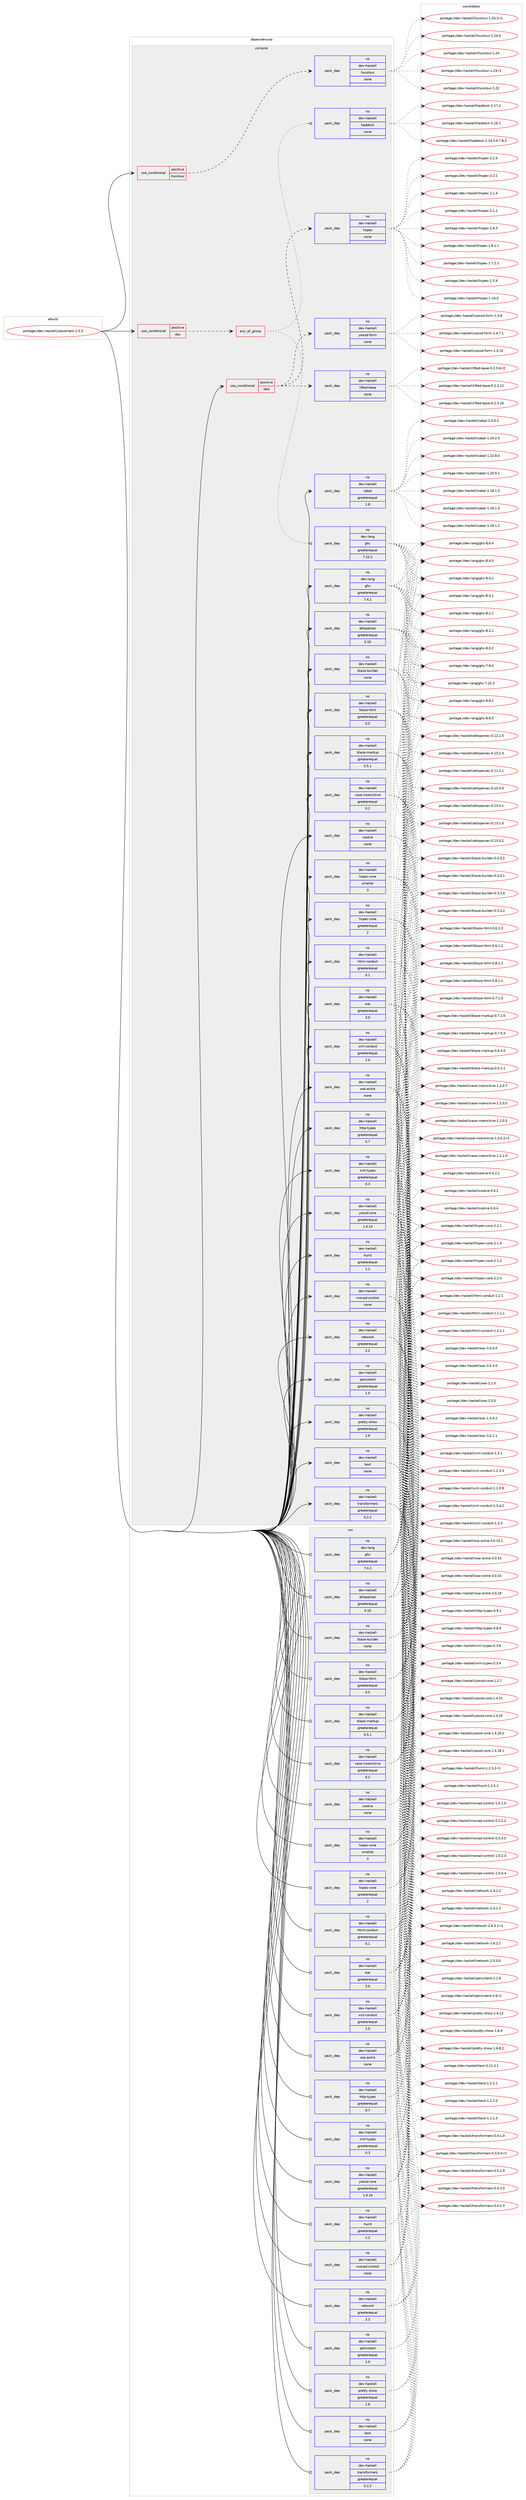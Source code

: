 digraph prolog {

# *************
# Graph options
# *************

newrank=true;
concentrate=true;
compound=true;
graph [rankdir=LR,fontname=Helvetica,fontsize=10,ranksep=1.5];#, ranksep=2.5, nodesep=0.2];
edge  [arrowhead=vee];
node  [fontname=Helvetica,fontsize=10];

# **********
# The ebuild
# **********

subgraph cluster_leftcol {
color=gray;
label=<<i>ebuild</i>>;
id [label="portage://dev-haskell/yesod-test-1.5.3", color=red, width=4, href="../dev-haskell/yesod-test-1.5.3.svg"];
}

# ****************
# The dependencies
# ****************

subgraph cluster_midcol {
color=gray;
label=<<i>dependencies</i>>;
subgraph cluster_compile {
fillcolor="#eeeeee";
style=filled;
label=<<i>compile</i>>;
subgraph cond130728 {
dependency534815 [label=<<TABLE BORDER="0" CELLBORDER="1" CELLSPACING="0" CELLPADDING="4"><TR><TD ROWSPAN="3" CELLPADDING="10">use_conditional</TD></TR><TR><TD>positive</TD></TR><TR><TD>doc</TD></TR></TABLE>>, shape=none, color=red];
subgraph any5397 {
dependency534816 [label=<<TABLE BORDER="0" CELLBORDER="1" CELLSPACING="0" CELLPADDING="4"><TR><TD CELLPADDING="10">any_of_group</TD></TR></TABLE>>, shape=none, color=red];subgraph pack398453 {
dependency534817 [label=<<TABLE BORDER="0" CELLBORDER="1" CELLSPACING="0" CELLPADDING="4" WIDTH="220"><TR><TD ROWSPAN="6" CELLPADDING="30">pack_dep</TD></TR><TR><TD WIDTH="110">no</TD></TR><TR><TD>dev-haskell</TD></TR><TR><TD>haddock</TD></TR><TR><TD>none</TD></TR><TR><TD></TD></TR></TABLE>>, shape=none, color=blue];
}
dependency534816:e -> dependency534817:w [weight=20,style="dotted",arrowhead="oinv"];
subgraph pack398454 {
dependency534818 [label=<<TABLE BORDER="0" CELLBORDER="1" CELLSPACING="0" CELLPADDING="4" WIDTH="220"><TR><TD ROWSPAN="6" CELLPADDING="30">pack_dep</TD></TR><TR><TD WIDTH="110">no</TD></TR><TR><TD>dev-lang</TD></TR><TR><TD>ghc</TD></TR><TR><TD>greaterequal</TD></TR><TR><TD>7.10.2</TD></TR></TABLE>>, shape=none, color=blue];
}
dependency534816:e -> dependency534818:w [weight=20,style="dotted",arrowhead="oinv"];
}
dependency534815:e -> dependency534816:w [weight=20,style="dashed",arrowhead="vee"];
}
id:e -> dependency534815:w [weight=20,style="solid",arrowhead="vee"];
subgraph cond130729 {
dependency534819 [label=<<TABLE BORDER="0" CELLBORDER="1" CELLSPACING="0" CELLPADDING="4"><TR><TD ROWSPAN="3" CELLPADDING="10">use_conditional</TD></TR><TR><TD>positive</TD></TR><TR><TD>hscolour</TD></TR></TABLE>>, shape=none, color=red];
subgraph pack398455 {
dependency534820 [label=<<TABLE BORDER="0" CELLBORDER="1" CELLSPACING="0" CELLPADDING="4" WIDTH="220"><TR><TD ROWSPAN="6" CELLPADDING="30">pack_dep</TD></TR><TR><TD WIDTH="110">no</TD></TR><TR><TD>dev-haskell</TD></TR><TR><TD>hscolour</TD></TR><TR><TD>none</TD></TR><TR><TD></TD></TR></TABLE>>, shape=none, color=blue];
}
dependency534819:e -> dependency534820:w [weight=20,style="dashed",arrowhead="vee"];
}
id:e -> dependency534819:w [weight=20,style="solid",arrowhead="vee"];
subgraph cond130730 {
dependency534821 [label=<<TABLE BORDER="0" CELLBORDER="1" CELLSPACING="0" CELLPADDING="4"><TR><TD ROWSPAN="3" CELLPADDING="10">use_conditional</TD></TR><TR><TD>positive</TD></TR><TR><TD>test</TD></TR></TABLE>>, shape=none, color=red];
subgraph pack398456 {
dependency534822 [label=<<TABLE BORDER="0" CELLBORDER="1" CELLSPACING="0" CELLPADDING="4" WIDTH="220"><TR><TD ROWSPAN="6" CELLPADDING="30">pack_dep</TD></TR><TR><TD WIDTH="110">no</TD></TR><TR><TD>dev-haskell</TD></TR><TR><TD>hspec</TD></TR><TR><TD>none</TD></TR><TR><TD></TD></TR></TABLE>>, shape=none, color=blue];
}
dependency534821:e -> dependency534822:w [weight=20,style="dashed",arrowhead="vee"];
subgraph pack398457 {
dependency534823 [label=<<TABLE BORDER="0" CELLBORDER="1" CELLSPACING="0" CELLPADDING="4" WIDTH="220"><TR><TD ROWSPAN="6" CELLPADDING="30">pack_dep</TD></TR><TR><TD WIDTH="110">no</TD></TR><TR><TD>dev-haskell</TD></TR><TR><TD>lifted-base</TD></TR><TR><TD>none</TD></TR><TR><TD></TD></TR></TABLE>>, shape=none, color=blue];
}
dependency534821:e -> dependency534823:w [weight=20,style="dashed",arrowhead="vee"];
subgraph pack398458 {
dependency534824 [label=<<TABLE BORDER="0" CELLBORDER="1" CELLSPACING="0" CELLPADDING="4" WIDTH="220"><TR><TD ROWSPAN="6" CELLPADDING="30">pack_dep</TD></TR><TR><TD WIDTH="110">no</TD></TR><TR><TD>dev-haskell</TD></TR><TR><TD>yesod-form</TD></TR><TR><TD>none</TD></TR><TR><TD></TD></TR></TABLE>>, shape=none, color=blue];
}
dependency534821:e -> dependency534824:w [weight=20,style="dashed",arrowhead="vee"];
}
id:e -> dependency534821:w [weight=20,style="solid",arrowhead="vee"];
subgraph pack398459 {
dependency534825 [label=<<TABLE BORDER="0" CELLBORDER="1" CELLSPACING="0" CELLPADDING="4" WIDTH="220"><TR><TD ROWSPAN="6" CELLPADDING="30">pack_dep</TD></TR><TR><TD WIDTH="110">no</TD></TR><TR><TD>dev-haskell</TD></TR><TR><TD>attoparsec</TD></TR><TR><TD>greaterequal</TD></TR><TR><TD>0.10</TD></TR></TABLE>>, shape=none, color=blue];
}
id:e -> dependency534825:w [weight=20,style="solid",arrowhead="vee"];
subgraph pack398460 {
dependency534826 [label=<<TABLE BORDER="0" CELLBORDER="1" CELLSPACING="0" CELLPADDING="4" WIDTH="220"><TR><TD ROWSPAN="6" CELLPADDING="30">pack_dep</TD></TR><TR><TD WIDTH="110">no</TD></TR><TR><TD>dev-haskell</TD></TR><TR><TD>blaze-builder</TD></TR><TR><TD>none</TD></TR><TR><TD></TD></TR></TABLE>>, shape=none, color=blue];
}
id:e -> dependency534826:w [weight=20,style="solid",arrowhead="vee"];
subgraph pack398461 {
dependency534827 [label=<<TABLE BORDER="0" CELLBORDER="1" CELLSPACING="0" CELLPADDING="4" WIDTH="220"><TR><TD ROWSPAN="6" CELLPADDING="30">pack_dep</TD></TR><TR><TD WIDTH="110">no</TD></TR><TR><TD>dev-haskell</TD></TR><TR><TD>blaze-html</TD></TR><TR><TD>greaterequal</TD></TR><TR><TD>0.5</TD></TR></TABLE>>, shape=none, color=blue];
}
id:e -> dependency534827:w [weight=20,style="solid",arrowhead="vee"];
subgraph pack398462 {
dependency534828 [label=<<TABLE BORDER="0" CELLBORDER="1" CELLSPACING="0" CELLPADDING="4" WIDTH="220"><TR><TD ROWSPAN="6" CELLPADDING="30">pack_dep</TD></TR><TR><TD WIDTH="110">no</TD></TR><TR><TD>dev-haskell</TD></TR><TR><TD>blaze-markup</TD></TR><TR><TD>greaterequal</TD></TR><TR><TD>0.5.1</TD></TR></TABLE>>, shape=none, color=blue];
}
id:e -> dependency534828:w [weight=20,style="solid",arrowhead="vee"];
subgraph pack398463 {
dependency534829 [label=<<TABLE BORDER="0" CELLBORDER="1" CELLSPACING="0" CELLPADDING="4" WIDTH="220"><TR><TD ROWSPAN="6" CELLPADDING="30">pack_dep</TD></TR><TR><TD WIDTH="110">no</TD></TR><TR><TD>dev-haskell</TD></TR><TR><TD>cabal</TD></TR><TR><TD>greaterequal</TD></TR><TR><TD>1.8</TD></TR></TABLE>>, shape=none, color=blue];
}
id:e -> dependency534829:w [weight=20,style="solid",arrowhead="vee"];
subgraph pack398464 {
dependency534830 [label=<<TABLE BORDER="0" CELLBORDER="1" CELLSPACING="0" CELLPADDING="4" WIDTH="220"><TR><TD ROWSPAN="6" CELLPADDING="30">pack_dep</TD></TR><TR><TD WIDTH="110">no</TD></TR><TR><TD>dev-haskell</TD></TR><TR><TD>case-insensitive</TD></TR><TR><TD>greaterequal</TD></TR><TR><TD>0.2</TD></TR></TABLE>>, shape=none, color=blue];
}
id:e -> dependency534830:w [weight=20,style="solid",arrowhead="vee"];
subgraph pack398465 {
dependency534831 [label=<<TABLE BORDER="0" CELLBORDER="1" CELLSPACING="0" CELLPADDING="4" WIDTH="220"><TR><TD ROWSPAN="6" CELLPADDING="30">pack_dep</TD></TR><TR><TD WIDTH="110">no</TD></TR><TR><TD>dev-haskell</TD></TR><TR><TD>cookie</TD></TR><TR><TD>none</TD></TR><TR><TD></TD></TR></TABLE>>, shape=none, color=blue];
}
id:e -> dependency534831:w [weight=20,style="solid",arrowhead="vee"];
subgraph pack398466 {
dependency534832 [label=<<TABLE BORDER="0" CELLBORDER="1" CELLSPACING="0" CELLPADDING="4" WIDTH="220"><TR><TD ROWSPAN="6" CELLPADDING="30">pack_dep</TD></TR><TR><TD WIDTH="110">no</TD></TR><TR><TD>dev-haskell</TD></TR><TR><TD>hspec-core</TD></TR><TR><TD>greaterequal</TD></TR><TR><TD>2</TD></TR></TABLE>>, shape=none, color=blue];
}
id:e -> dependency534832:w [weight=20,style="solid",arrowhead="vee"];
subgraph pack398467 {
dependency534833 [label=<<TABLE BORDER="0" CELLBORDER="1" CELLSPACING="0" CELLPADDING="4" WIDTH="220"><TR><TD ROWSPAN="6" CELLPADDING="30">pack_dep</TD></TR><TR><TD WIDTH="110">no</TD></TR><TR><TD>dev-haskell</TD></TR><TR><TD>hspec-core</TD></TR><TR><TD>smaller</TD></TR><TR><TD>3</TD></TR></TABLE>>, shape=none, color=blue];
}
id:e -> dependency534833:w [weight=20,style="solid",arrowhead="vee"];
subgraph pack398468 {
dependency534834 [label=<<TABLE BORDER="0" CELLBORDER="1" CELLSPACING="0" CELLPADDING="4" WIDTH="220"><TR><TD ROWSPAN="6" CELLPADDING="30">pack_dep</TD></TR><TR><TD WIDTH="110">no</TD></TR><TR><TD>dev-haskell</TD></TR><TR><TD>html-conduit</TD></TR><TR><TD>greaterequal</TD></TR><TR><TD>0.1</TD></TR></TABLE>>, shape=none, color=blue];
}
id:e -> dependency534834:w [weight=20,style="solid",arrowhead="vee"];
subgraph pack398469 {
dependency534835 [label=<<TABLE BORDER="0" CELLBORDER="1" CELLSPACING="0" CELLPADDING="4" WIDTH="220"><TR><TD ROWSPAN="6" CELLPADDING="30">pack_dep</TD></TR><TR><TD WIDTH="110">no</TD></TR><TR><TD>dev-haskell</TD></TR><TR><TD>http-types</TD></TR><TR><TD>greaterequal</TD></TR><TR><TD>0.7</TD></TR></TABLE>>, shape=none, color=blue];
}
id:e -> dependency534835:w [weight=20,style="solid",arrowhead="vee"];
subgraph pack398470 {
dependency534836 [label=<<TABLE BORDER="0" CELLBORDER="1" CELLSPACING="0" CELLPADDING="4" WIDTH="220"><TR><TD ROWSPAN="6" CELLPADDING="30">pack_dep</TD></TR><TR><TD WIDTH="110">no</TD></TR><TR><TD>dev-haskell</TD></TR><TR><TD>hunit</TD></TR><TR><TD>greaterequal</TD></TR><TR><TD>1.2</TD></TR></TABLE>>, shape=none, color=blue];
}
id:e -> dependency534836:w [weight=20,style="solid",arrowhead="vee"];
subgraph pack398471 {
dependency534837 [label=<<TABLE BORDER="0" CELLBORDER="1" CELLSPACING="0" CELLPADDING="4" WIDTH="220"><TR><TD ROWSPAN="6" CELLPADDING="30">pack_dep</TD></TR><TR><TD WIDTH="110">no</TD></TR><TR><TD>dev-haskell</TD></TR><TR><TD>monad-control</TD></TR><TR><TD>none</TD></TR><TR><TD></TD></TR></TABLE>>, shape=none, color=blue];
}
id:e -> dependency534837:w [weight=20,style="solid",arrowhead="vee"];
subgraph pack398472 {
dependency534838 [label=<<TABLE BORDER="0" CELLBORDER="1" CELLSPACING="0" CELLPADDING="4" WIDTH="220"><TR><TD ROWSPAN="6" CELLPADDING="30">pack_dep</TD></TR><TR><TD WIDTH="110">no</TD></TR><TR><TD>dev-haskell</TD></TR><TR><TD>network</TD></TR><TR><TD>greaterequal</TD></TR><TR><TD>2.2</TD></TR></TABLE>>, shape=none, color=blue];
}
id:e -> dependency534838:w [weight=20,style="solid",arrowhead="vee"];
subgraph pack398473 {
dependency534839 [label=<<TABLE BORDER="0" CELLBORDER="1" CELLSPACING="0" CELLPADDING="4" WIDTH="220"><TR><TD ROWSPAN="6" CELLPADDING="30">pack_dep</TD></TR><TR><TD WIDTH="110">no</TD></TR><TR><TD>dev-haskell</TD></TR><TR><TD>persistent</TD></TR><TR><TD>greaterequal</TD></TR><TR><TD>1.0</TD></TR></TABLE>>, shape=none, color=blue];
}
id:e -> dependency534839:w [weight=20,style="solid",arrowhead="vee"];
subgraph pack398474 {
dependency534840 [label=<<TABLE BORDER="0" CELLBORDER="1" CELLSPACING="0" CELLPADDING="4" WIDTH="220"><TR><TD ROWSPAN="6" CELLPADDING="30">pack_dep</TD></TR><TR><TD WIDTH="110">no</TD></TR><TR><TD>dev-haskell</TD></TR><TR><TD>pretty-show</TD></TR><TR><TD>greaterequal</TD></TR><TR><TD>1.6</TD></TR></TABLE>>, shape=none, color=blue];
}
id:e -> dependency534840:w [weight=20,style="solid",arrowhead="vee"];
subgraph pack398475 {
dependency534841 [label=<<TABLE BORDER="0" CELLBORDER="1" CELLSPACING="0" CELLPADDING="4" WIDTH="220"><TR><TD ROWSPAN="6" CELLPADDING="30">pack_dep</TD></TR><TR><TD WIDTH="110">no</TD></TR><TR><TD>dev-haskell</TD></TR><TR><TD>text</TD></TR><TR><TD>none</TD></TR><TR><TD></TD></TR></TABLE>>, shape=none, color=blue];
}
id:e -> dependency534841:w [weight=20,style="solid",arrowhead="vee"];
subgraph pack398476 {
dependency534842 [label=<<TABLE BORDER="0" CELLBORDER="1" CELLSPACING="0" CELLPADDING="4" WIDTH="220"><TR><TD ROWSPAN="6" CELLPADDING="30">pack_dep</TD></TR><TR><TD WIDTH="110">no</TD></TR><TR><TD>dev-haskell</TD></TR><TR><TD>transformers</TD></TR><TR><TD>greaterequal</TD></TR><TR><TD>0.2.2</TD></TR></TABLE>>, shape=none, color=blue];
}
id:e -> dependency534842:w [weight=20,style="solid",arrowhead="vee"];
subgraph pack398477 {
dependency534843 [label=<<TABLE BORDER="0" CELLBORDER="1" CELLSPACING="0" CELLPADDING="4" WIDTH="220"><TR><TD ROWSPAN="6" CELLPADDING="30">pack_dep</TD></TR><TR><TD WIDTH="110">no</TD></TR><TR><TD>dev-haskell</TD></TR><TR><TD>wai</TD></TR><TR><TD>greaterequal</TD></TR><TR><TD>3.0</TD></TR></TABLE>>, shape=none, color=blue];
}
id:e -> dependency534843:w [weight=20,style="solid",arrowhead="vee"];
subgraph pack398478 {
dependency534844 [label=<<TABLE BORDER="0" CELLBORDER="1" CELLSPACING="0" CELLPADDING="4" WIDTH="220"><TR><TD ROWSPAN="6" CELLPADDING="30">pack_dep</TD></TR><TR><TD WIDTH="110">no</TD></TR><TR><TD>dev-haskell</TD></TR><TR><TD>wai-extra</TD></TR><TR><TD>none</TD></TR><TR><TD></TD></TR></TABLE>>, shape=none, color=blue];
}
id:e -> dependency534844:w [weight=20,style="solid",arrowhead="vee"];
subgraph pack398479 {
dependency534845 [label=<<TABLE BORDER="0" CELLBORDER="1" CELLSPACING="0" CELLPADDING="4" WIDTH="220"><TR><TD ROWSPAN="6" CELLPADDING="30">pack_dep</TD></TR><TR><TD WIDTH="110">no</TD></TR><TR><TD>dev-haskell</TD></TR><TR><TD>xml-conduit</TD></TR><TR><TD>greaterequal</TD></TR><TR><TD>1.0</TD></TR></TABLE>>, shape=none, color=blue];
}
id:e -> dependency534845:w [weight=20,style="solid",arrowhead="vee"];
subgraph pack398480 {
dependency534846 [label=<<TABLE BORDER="0" CELLBORDER="1" CELLSPACING="0" CELLPADDING="4" WIDTH="220"><TR><TD ROWSPAN="6" CELLPADDING="30">pack_dep</TD></TR><TR><TD WIDTH="110">no</TD></TR><TR><TD>dev-haskell</TD></TR><TR><TD>xml-types</TD></TR><TR><TD>greaterequal</TD></TR><TR><TD>0.3</TD></TR></TABLE>>, shape=none, color=blue];
}
id:e -> dependency534846:w [weight=20,style="solid",arrowhead="vee"];
subgraph pack398481 {
dependency534847 [label=<<TABLE BORDER="0" CELLBORDER="1" CELLSPACING="0" CELLPADDING="4" WIDTH="220"><TR><TD ROWSPAN="6" CELLPADDING="30">pack_dep</TD></TR><TR><TD WIDTH="110">no</TD></TR><TR><TD>dev-haskell</TD></TR><TR><TD>yesod-core</TD></TR><TR><TD>greaterequal</TD></TR><TR><TD>1.4.14</TD></TR></TABLE>>, shape=none, color=blue];
}
id:e -> dependency534847:w [weight=20,style="solid",arrowhead="vee"];
subgraph pack398482 {
dependency534848 [label=<<TABLE BORDER="0" CELLBORDER="1" CELLSPACING="0" CELLPADDING="4" WIDTH="220"><TR><TD ROWSPAN="6" CELLPADDING="30">pack_dep</TD></TR><TR><TD WIDTH="110">no</TD></TR><TR><TD>dev-lang</TD></TR><TR><TD>ghc</TD></TR><TR><TD>greaterequal</TD></TR><TR><TD>7.4.1</TD></TR></TABLE>>, shape=none, color=blue];
}
id:e -> dependency534848:w [weight=20,style="solid",arrowhead="vee"];
}
subgraph cluster_compileandrun {
fillcolor="#eeeeee";
style=filled;
label=<<i>compile and run</i>>;
}
subgraph cluster_run {
fillcolor="#eeeeee";
style=filled;
label=<<i>run</i>>;
subgraph pack398483 {
dependency534849 [label=<<TABLE BORDER="0" CELLBORDER="1" CELLSPACING="0" CELLPADDING="4" WIDTH="220"><TR><TD ROWSPAN="6" CELLPADDING="30">pack_dep</TD></TR><TR><TD WIDTH="110">no</TD></TR><TR><TD>dev-haskell</TD></TR><TR><TD>attoparsec</TD></TR><TR><TD>greaterequal</TD></TR><TR><TD>0.10</TD></TR></TABLE>>, shape=none, color=blue];
}
id:e -> dependency534849:w [weight=20,style="solid",arrowhead="odot"];
subgraph pack398484 {
dependency534850 [label=<<TABLE BORDER="0" CELLBORDER="1" CELLSPACING="0" CELLPADDING="4" WIDTH="220"><TR><TD ROWSPAN="6" CELLPADDING="30">pack_dep</TD></TR><TR><TD WIDTH="110">no</TD></TR><TR><TD>dev-haskell</TD></TR><TR><TD>blaze-builder</TD></TR><TR><TD>none</TD></TR><TR><TD></TD></TR></TABLE>>, shape=none, color=blue];
}
id:e -> dependency534850:w [weight=20,style="solid",arrowhead="odot"];
subgraph pack398485 {
dependency534851 [label=<<TABLE BORDER="0" CELLBORDER="1" CELLSPACING="0" CELLPADDING="4" WIDTH="220"><TR><TD ROWSPAN="6" CELLPADDING="30">pack_dep</TD></TR><TR><TD WIDTH="110">no</TD></TR><TR><TD>dev-haskell</TD></TR><TR><TD>blaze-html</TD></TR><TR><TD>greaterequal</TD></TR><TR><TD>0.5</TD></TR></TABLE>>, shape=none, color=blue];
}
id:e -> dependency534851:w [weight=20,style="solid",arrowhead="odot"];
subgraph pack398486 {
dependency534852 [label=<<TABLE BORDER="0" CELLBORDER="1" CELLSPACING="0" CELLPADDING="4" WIDTH="220"><TR><TD ROWSPAN="6" CELLPADDING="30">pack_dep</TD></TR><TR><TD WIDTH="110">no</TD></TR><TR><TD>dev-haskell</TD></TR><TR><TD>blaze-markup</TD></TR><TR><TD>greaterequal</TD></TR><TR><TD>0.5.1</TD></TR></TABLE>>, shape=none, color=blue];
}
id:e -> dependency534852:w [weight=20,style="solid",arrowhead="odot"];
subgraph pack398487 {
dependency534853 [label=<<TABLE BORDER="0" CELLBORDER="1" CELLSPACING="0" CELLPADDING="4" WIDTH="220"><TR><TD ROWSPAN="6" CELLPADDING="30">pack_dep</TD></TR><TR><TD WIDTH="110">no</TD></TR><TR><TD>dev-haskell</TD></TR><TR><TD>case-insensitive</TD></TR><TR><TD>greaterequal</TD></TR><TR><TD>0.2</TD></TR></TABLE>>, shape=none, color=blue];
}
id:e -> dependency534853:w [weight=20,style="solid",arrowhead="odot"];
subgraph pack398488 {
dependency534854 [label=<<TABLE BORDER="0" CELLBORDER="1" CELLSPACING="0" CELLPADDING="4" WIDTH="220"><TR><TD ROWSPAN="6" CELLPADDING="30">pack_dep</TD></TR><TR><TD WIDTH="110">no</TD></TR><TR><TD>dev-haskell</TD></TR><TR><TD>cookie</TD></TR><TR><TD>none</TD></TR><TR><TD></TD></TR></TABLE>>, shape=none, color=blue];
}
id:e -> dependency534854:w [weight=20,style="solid",arrowhead="odot"];
subgraph pack398489 {
dependency534855 [label=<<TABLE BORDER="0" CELLBORDER="1" CELLSPACING="0" CELLPADDING="4" WIDTH="220"><TR><TD ROWSPAN="6" CELLPADDING="30">pack_dep</TD></TR><TR><TD WIDTH="110">no</TD></TR><TR><TD>dev-haskell</TD></TR><TR><TD>hspec-core</TD></TR><TR><TD>greaterequal</TD></TR><TR><TD>2</TD></TR></TABLE>>, shape=none, color=blue];
}
id:e -> dependency534855:w [weight=20,style="solid",arrowhead="odot"];
subgraph pack398490 {
dependency534856 [label=<<TABLE BORDER="0" CELLBORDER="1" CELLSPACING="0" CELLPADDING="4" WIDTH="220"><TR><TD ROWSPAN="6" CELLPADDING="30">pack_dep</TD></TR><TR><TD WIDTH="110">no</TD></TR><TR><TD>dev-haskell</TD></TR><TR><TD>hspec-core</TD></TR><TR><TD>smaller</TD></TR><TR><TD>3</TD></TR></TABLE>>, shape=none, color=blue];
}
id:e -> dependency534856:w [weight=20,style="solid",arrowhead="odot"];
subgraph pack398491 {
dependency534857 [label=<<TABLE BORDER="0" CELLBORDER="1" CELLSPACING="0" CELLPADDING="4" WIDTH="220"><TR><TD ROWSPAN="6" CELLPADDING="30">pack_dep</TD></TR><TR><TD WIDTH="110">no</TD></TR><TR><TD>dev-haskell</TD></TR><TR><TD>html-conduit</TD></TR><TR><TD>greaterequal</TD></TR><TR><TD>0.1</TD></TR></TABLE>>, shape=none, color=blue];
}
id:e -> dependency534857:w [weight=20,style="solid",arrowhead="odot"];
subgraph pack398492 {
dependency534858 [label=<<TABLE BORDER="0" CELLBORDER="1" CELLSPACING="0" CELLPADDING="4" WIDTH="220"><TR><TD ROWSPAN="6" CELLPADDING="30">pack_dep</TD></TR><TR><TD WIDTH="110">no</TD></TR><TR><TD>dev-haskell</TD></TR><TR><TD>http-types</TD></TR><TR><TD>greaterequal</TD></TR><TR><TD>0.7</TD></TR></TABLE>>, shape=none, color=blue];
}
id:e -> dependency534858:w [weight=20,style="solid",arrowhead="odot"];
subgraph pack398493 {
dependency534859 [label=<<TABLE BORDER="0" CELLBORDER="1" CELLSPACING="0" CELLPADDING="4" WIDTH="220"><TR><TD ROWSPAN="6" CELLPADDING="30">pack_dep</TD></TR><TR><TD WIDTH="110">no</TD></TR><TR><TD>dev-haskell</TD></TR><TR><TD>hunit</TD></TR><TR><TD>greaterequal</TD></TR><TR><TD>1.2</TD></TR></TABLE>>, shape=none, color=blue];
}
id:e -> dependency534859:w [weight=20,style="solid",arrowhead="odot"];
subgraph pack398494 {
dependency534860 [label=<<TABLE BORDER="0" CELLBORDER="1" CELLSPACING="0" CELLPADDING="4" WIDTH="220"><TR><TD ROWSPAN="6" CELLPADDING="30">pack_dep</TD></TR><TR><TD WIDTH="110">no</TD></TR><TR><TD>dev-haskell</TD></TR><TR><TD>monad-control</TD></TR><TR><TD>none</TD></TR><TR><TD></TD></TR></TABLE>>, shape=none, color=blue];
}
id:e -> dependency534860:w [weight=20,style="solid",arrowhead="odot"];
subgraph pack398495 {
dependency534861 [label=<<TABLE BORDER="0" CELLBORDER="1" CELLSPACING="0" CELLPADDING="4" WIDTH="220"><TR><TD ROWSPAN="6" CELLPADDING="30">pack_dep</TD></TR><TR><TD WIDTH="110">no</TD></TR><TR><TD>dev-haskell</TD></TR><TR><TD>network</TD></TR><TR><TD>greaterequal</TD></TR><TR><TD>2.2</TD></TR></TABLE>>, shape=none, color=blue];
}
id:e -> dependency534861:w [weight=20,style="solid",arrowhead="odot"];
subgraph pack398496 {
dependency534862 [label=<<TABLE BORDER="0" CELLBORDER="1" CELLSPACING="0" CELLPADDING="4" WIDTH="220"><TR><TD ROWSPAN="6" CELLPADDING="30">pack_dep</TD></TR><TR><TD WIDTH="110">no</TD></TR><TR><TD>dev-haskell</TD></TR><TR><TD>persistent</TD></TR><TR><TD>greaterequal</TD></TR><TR><TD>1.0</TD></TR></TABLE>>, shape=none, color=blue];
}
id:e -> dependency534862:w [weight=20,style="solid",arrowhead="odot"];
subgraph pack398497 {
dependency534863 [label=<<TABLE BORDER="0" CELLBORDER="1" CELLSPACING="0" CELLPADDING="4" WIDTH="220"><TR><TD ROWSPAN="6" CELLPADDING="30">pack_dep</TD></TR><TR><TD WIDTH="110">no</TD></TR><TR><TD>dev-haskell</TD></TR><TR><TD>pretty-show</TD></TR><TR><TD>greaterequal</TD></TR><TR><TD>1.6</TD></TR></TABLE>>, shape=none, color=blue];
}
id:e -> dependency534863:w [weight=20,style="solid",arrowhead="odot"];
subgraph pack398498 {
dependency534864 [label=<<TABLE BORDER="0" CELLBORDER="1" CELLSPACING="0" CELLPADDING="4" WIDTH="220"><TR><TD ROWSPAN="6" CELLPADDING="30">pack_dep</TD></TR><TR><TD WIDTH="110">no</TD></TR><TR><TD>dev-haskell</TD></TR><TR><TD>text</TD></TR><TR><TD>none</TD></TR><TR><TD></TD></TR></TABLE>>, shape=none, color=blue];
}
id:e -> dependency534864:w [weight=20,style="solid",arrowhead="odot"];
subgraph pack398499 {
dependency534865 [label=<<TABLE BORDER="0" CELLBORDER="1" CELLSPACING="0" CELLPADDING="4" WIDTH="220"><TR><TD ROWSPAN="6" CELLPADDING="30">pack_dep</TD></TR><TR><TD WIDTH="110">no</TD></TR><TR><TD>dev-haskell</TD></TR><TR><TD>transformers</TD></TR><TR><TD>greaterequal</TD></TR><TR><TD>0.2.2</TD></TR></TABLE>>, shape=none, color=blue];
}
id:e -> dependency534865:w [weight=20,style="solid",arrowhead="odot"];
subgraph pack398500 {
dependency534866 [label=<<TABLE BORDER="0" CELLBORDER="1" CELLSPACING="0" CELLPADDING="4" WIDTH="220"><TR><TD ROWSPAN="6" CELLPADDING="30">pack_dep</TD></TR><TR><TD WIDTH="110">no</TD></TR><TR><TD>dev-haskell</TD></TR><TR><TD>wai</TD></TR><TR><TD>greaterequal</TD></TR><TR><TD>3.0</TD></TR></TABLE>>, shape=none, color=blue];
}
id:e -> dependency534866:w [weight=20,style="solid",arrowhead="odot"];
subgraph pack398501 {
dependency534867 [label=<<TABLE BORDER="0" CELLBORDER="1" CELLSPACING="0" CELLPADDING="4" WIDTH="220"><TR><TD ROWSPAN="6" CELLPADDING="30">pack_dep</TD></TR><TR><TD WIDTH="110">no</TD></TR><TR><TD>dev-haskell</TD></TR><TR><TD>wai-extra</TD></TR><TR><TD>none</TD></TR><TR><TD></TD></TR></TABLE>>, shape=none, color=blue];
}
id:e -> dependency534867:w [weight=20,style="solid",arrowhead="odot"];
subgraph pack398502 {
dependency534868 [label=<<TABLE BORDER="0" CELLBORDER="1" CELLSPACING="0" CELLPADDING="4" WIDTH="220"><TR><TD ROWSPAN="6" CELLPADDING="30">pack_dep</TD></TR><TR><TD WIDTH="110">no</TD></TR><TR><TD>dev-haskell</TD></TR><TR><TD>xml-conduit</TD></TR><TR><TD>greaterequal</TD></TR><TR><TD>1.0</TD></TR></TABLE>>, shape=none, color=blue];
}
id:e -> dependency534868:w [weight=20,style="solid",arrowhead="odot"];
subgraph pack398503 {
dependency534869 [label=<<TABLE BORDER="0" CELLBORDER="1" CELLSPACING="0" CELLPADDING="4" WIDTH="220"><TR><TD ROWSPAN="6" CELLPADDING="30">pack_dep</TD></TR><TR><TD WIDTH="110">no</TD></TR><TR><TD>dev-haskell</TD></TR><TR><TD>xml-types</TD></TR><TR><TD>greaterequal</TD></TR><TR><TD>0.3</TD></TR></TABLE>>, shape=none, color=blue];
}
id:e -> dependency534869:w [weight=20,style="solid",arrowhead="odot"];
subgraph pack398504 {
dependency534870 [label=<<TABLE BORDER="0" CELLBORDER="1" CELLSPACING="0" CELLPADDING="4" WIDTH="220"><TR><TD ROWSPAN="6" CELLPADDING="30">pack_dep</TD></TR><TR><TD WIDTH="110">no</TD></TR><TR><TD>dev-haskell</TD></TR><TR><TD>yesod-core</TD></TR><TR><TD>greaterequal</TD></TR><TR><TD>1.4.14</TD></TR></TABLE>>, shape=none, color=blue];
}
id:e -> dependency534870:w [weight=20,style="solid",arrowhead="odot"];
subgraph pack398505 {
dependency534871 [label=<<TABLE BORDER="0" CELLBORDER="1" CELLSPACING="0" CELLPADDING="4" WIDTH="220"><TR><TD ROWSPAN="6" CELLPADDING="30">pack_dep</TD></TR><TR><TD WIDTH="110">no</TD></TR><TR><TD>dev-lang</TD></TR><TR><TD>ghc</TD></TR><TR><TD>greaterequal</TD></TR><TR><TD>7.4.1</TD></TR></TABLE>>, shape=none, color=blue];
}
id:e -> dependency534871:w [weight=20,style="solid",arrowhead="odot"];
}
}

# **************
# The candidates
# **************

subgraph cluster_choices {
rank=same;
color=gray;
label=<<i>candidates</i>>;

subgraph choice398453 {
color=black;
nodesep=1;
choice100101118451049711510710110810847104971001001119910745504649554650 [label="portage://dev-haskell/haddock-2.17.2", color=red, width=4,href="../dev-haskell/haddock-2.17.2.svg"];
choice100101118451049711510710110810847104971001001119910745504649544649 [label="portage://dev-haskell/haddock-2.16.1", color=red, width=4,href="../dev-haskell/haddock-2.16.1.svg"];
choice1001011184510497115107101108108471049710010011199107455046495246514648465546564651 [label="portage://dev-haskell/haddock-2.14.3.0.7.8.3", color=red, width=4,href="../dev-haskell/haddock-2.14.3.0.7.8.3.svg"];
dependency534817:e -> choice100101118451049711510710110810847104971001001119910745504649554650:w [style=dotted,weight="100"];
dependency534817:e -> choice100101118451049711510710110810847104971001001119910745504649544649:w [style=dotted,weight="100"];
dependency534817:e -> choice1001011184510497115107101108108471049710010011199107455046495246514648465546564651:w [style=dotted,weight="100"];
}
subgraph choice398454 {
color=black;
nodesep=1;
choice10010111845108971101034710310499455646564649 [label="portage://dev-lang/ghc-8.8.1", color=red, width=4,href="../dev-lang/ghc-8.8.1.svg"];
choice10010111845108971101034710310499455646544653 [label="portage://dev-lang/ghc-8.6.5", color=red, width=4,href="../dev-lang/ghc-8.6.5.svg"];
choice10010111845108971101034710310499455646544652 [label="portage://dev-lang/ghc-8.6.4", color=red, width=4,href="../dev-lang/ghc-8.6.4.svg"];
choice10010111845108971101034710310499455646524651 [label="portage://dev-lang/ghc-8.4.3", color=red, width=4,href="../dev-lang/ghc-8.4.3.svg"];
choice10010111845108971101034710310499455646524650 [label="portage://dev-lang/ghc-8.4.2", color=red, width=4,href="../dev-lang/ghc-8.4.2.svg"];
choice10010111845108971101034710310499455646524649 [label="portage://dev-lang/ghc-8.4.1", color=red, width=4,href="../dev-lang/ghc-8.4.1.svg"];
choice10010111845108971101034710310499455646504650 [label="portage://dev-lang/ghc-8.2.2", color=red, width=4,href="../dev-lang/ghc-8.2.2.svg"];
choice10010111845108971101034710310499455646504649 [label="portage://dev-lang/ghc-8.2.1", color=red, width=4,href="../dev-lang/ghc-8.2.1.svg"];
choice10010111845108971101034710310499455646484650 [label="portage://dev-lang/ghc-8.0.2", color=red, width=4,href="../dev-lang/ghc-8.0.2.svg"];
choice10010111845108971101034710310499455546564652 [label="portage://dev-lang/ghc-7.8.4", color=red, width=4,href="../dev-lang/ghc-7.8.4.svg"];
choice1001011184510897110103471031049945554649484651 [label="portage://dev-lang/ghc-7.10.3", color=red, width=4,href="../dev-lang/ghc-7.10.3.svg"];
dependency534818:e -> choice10010111845108971101034710310499455646564649:w [style=dotted,weight="100"];
dependency534818:e -> choice10010111845108971101034710310499455646544653:w [style=dotted,weight="100"];
dependency534818:e -> choice10010111845108971101034710310499455646544652:w [style=dotted,weight="100"];
dependency534818:e -> choice10010111845108971101034710310499455646524651:w [style=dotted,weight="100"];
dependency534818:e -> choice10010111845108971101034710310499455646524650:w [style=dotted,weight="100"];
dependency534818:e -> choice10010111845108971101034710310499455646524649:w [style=dotted,weight="100"];
dependency534818:e -> choice10010111845108971101034710310499455646504650:w [style=dotted,weight="100"];
dependency534818:e -> choice10010111845108971101034710310499455646504649:w [style=dotted,weight="100"];
dependency534818:e -> choice10010111845108971101034710310499455646484650:w [style=dotted,weight="100"];
dependency534818:e -> choice10010111845108971101034710310499455546564652:w [style=dotted,weight="100"];
dependency534818:e -> choice1001011184510897110103471031049945554649484651:w [style=dotted,weight="100"];
}
subgraph choice398455 {
color=black;
nodesep=1;
choice1001011184510497115107101108108471041159911110811111711445494650524652 [label="portage://dev-haskell/hscolour-1.24.4", color=red, width=4,href="../dev-haskell/hscolour-1.24.4.svg"];
choice100101118451049711510710110810847104115991111081111171144549465052 [label="portage://dev-haskell/hscolour-1.24", color=red, width=4,href="../dev-haskell/hscolour-1.24.svg"];
choice1001011184510497115107101108108471041159911110811111711445494650514511449 [label="portage://dev-haskell/hscolour-1.23-r1", color=red, width=4,href="../dev-haskell/hscolour-1.23-r1.svg"];
choice100101118451049711510710110810847104115991111081111171144549465050 [label="portage://dev-haskell/hscolour-1.22", color=red, width=4,href="../dev-haskell/hscolour-1.22.svg"];
choice10010111845104971151071011081084710411599111108111117114454946504846514511449 [label="portage://dev-haskell/hscolour-1.20.3-r1", color=red, width=4,href="../dev-haskell/hscolour-1.20.3-r1.svg"];
dependency534820:e -> choice1001011184510497115107101108108471041159911110811111711445494650524652:w [style=dotted,weight="100"];
dependency534820:e -> choice100101118451049711510710110810847104115991111081111171144549465052:w [style=dotted,weight="100"];
dependency534820:e -> choice1001011184510497115107101108108471041159911110811111711445494650514511449:w [style=dotted,weight="100"];
dependency534820:e -> choice100101118451049711510710110810847104115991111081111171144549465050:w [style=dotted,weight="100"];
dependency534820:e -> choice10010111845104971151071011081084710411599111108111117114454946504846514511449:w [style=dotted,weight="100"];
}
subgraph choice398456 {
color=black;
nodesep=1;
choice10010111845104971151071011081084710411511210199455046504652 [label="portage://dev-haskell/hspec-2.2.4", color=red, width=4,href="../dev-haskell/hspec-2.2.4.svg"];
choice10010111845104971151071011081084710411511210199455046504649 [label="portage://dev-haskell/hspec-2.2.1", color=red, width=4,href="../dev-haskell/hspec-2.2.1.svg"];
choice10010111845104971151071011081084710411511210199455046494652 [label="portage://dev-haskell/hspec-2.1.4", color=red, width=4,href="../dev-haskell/hspec-2.1.4.svg"];
choice10010111845104971151071011081084710411511210199455046494650 [label="portage://dev-haskell/hspec-2.1.2", color=red, width=4,href="../dev-haskell/hspec-2.1.2.svg"];
choice10010111845104971151071011081084710411511210199454946564651 [label="portage://dev-haskell/hspec-1.8.3", color=red, width=4,href="../dev-haskell/hspec-1.8.3.svg"];
choice100101118451049711510710110810847104115112101994549465646494649 [label="portage://dev-haskell/hspec-1.8.1.1", color=red, width=4,href="../dev-haskell/hspec-1.8.1.1.svg"];
choice100101118451049711510710110810847104115112101994549465546504649 [label="portage://dev-haskell/hspec-1.7.2.1", color=red, width=4,href="../dev-haskell/hspec-1.7.2.1.svg"];
choice10010111845104971151071011081084710411511210199454946534652 [label="portage://dev-haskell/hspec-1.5.4", color=red, width=4,href="../dev-haskell/hspec-1.5.4.svg"];
choice1001011184510497115107101108108471041151121019945494649484648 [label="portage://dev-haskell/hspec-1.10.0", color=red, width=4,href="../dev-haskell/hspec-1.10.0.svg"];
dependency534822:e -> choice10010111845104971151071011081084710411511210199455046504652:w [style=dotted,weight="100"];
dependency534822:e -> choice10010111845104971151071011081084710411511210199455046504649:w [style=dotted,weight="100"];
dependency534822:e -> choice10010111845104971151071011081084710411511210199455046494652:w [style=dotted,weight="100"];
dependency534822:e -> choice10010111845104971151071011081084710411511210199455046494650:w [style=dotted,weight="100"];
dependency534822:e -> choice10010111845104971151071011081084710411511210199454946564651:w [style=dotted,weight="100"];
dependency534822:e -> choice100101118451049711510710110810847104115112101994549465646494649:w [style=dotted,weight="100"];
dependency534822:e -> choice100101118451049711510710110810847104115112101994549465546504649:w [style=dotted,weight="100"];
dependency534822:e -> choice10010111845104971151071011081084710411511210199454946534652:w [style=dotted,weight="100"];
dependency534822:e -> choice1001011184510497115107101108108471041151121019945494649484648:w [style=dotted,weight="100"];
}
subgraph choice398457 {
color=black;
nodesep=1;
choice10010111845104971151071011081084710810510211610110045989711510145484650465146544511450 [label="portage://dev-haskell/lifted-base-0.2.3.6-r2", color=red, width=4,href="../dev-haskell/lifted-base-0.2.3.6-r2.svg"];
choice100101118451049711510710110810847108105102116101100459897115101454846504651464950 [label="portage://dev-haskell/lifted-base-0.2.3.12", color=red, width=4,href="../dev-haskell/lifted-base-0.2.3.12.svg"];
choice100101118451049711510710110810847108105102116101100459897115101454846504651464948 [label="portage://dev-haskell/lifted-base-0.2.3.10", color=red, width=4,href="../dev-haskell/lifted-base-0.2.3.10.svg"];
dependency534823:e -> choice10010111845104971151071011081084710810510211610110045989711510145484650465146544511450:w [style=dotted,weight="100"];
dependency534823:e -> choice100101118451049711510710110810847108105102116101100459897115101454846504651464950:w [style=dotted,weight="100"];
dependency534823:e -> choice100101118451049711510710110810847108105102116101100459897115101454846504651464948:w [style=dotted,weight="100"];
}
subgraph choice398458 {
color=black;
nodesep=1;
choice10010111845104971151071011081084712110111511110045102111114109454946524656 [label="portage://dev-haskell/yesod-form-1.4.8", color=red, width=4,href="../dev-haskell/yesod-form-1.4.8.svg"];
choice100101118451049711510710110810847121101115111100451021111141094549465246554649 [label="portage://dev-haskell/yesod-form-1.4.7.1", color=red, width=4,href="../dev-haskell/yesod-form-1.4.7.1.svg"];
choice1001011184510497115107101108108471211011151111004510211111410945494652464948 [label="portage://dev-haskell/yesod-form-1.4.10", color=red, width=4,href="../dev-haskell/yesod-form-1.4.10.svg"];
dependency534824:e -> choice10010111845104971151071011081084712110111511110045102111114109454946524656:w [style=dotted,weight="100"];
dependency534824:e -> choice100101118451049711510710110810847121101115111100451021111141094549465246554649:w [style=dotted,weight="100"];
dependency534824:e -> choice1001011184510497115107101108108471211011151111004510211111410945494652464948:w [style=dotted,weight="100"];
}
subgraph choice398459 {
color=black;
nodesep=1;
choice100101118451049711510710110810847971161161111129711411510199454846495146504651 [label="portage://dev-haskell/attoparsec-0.13.2.3", color=red, width=4,href="../dev-haskell/attoparsec-0.13.2.3.svg"];
choice100101118451049711510710110810847971161161111129711411510199454846495146494648 [label="portage://dev-haskell/attoparsec-0.13.1.0", color=red, width=4,href="../dev-haskell/attoparsec-0.13.1.0.svg"];
choice100101118451049711510710110810847971161161111129711411510199454846495146484650 [label="portage://dev-haskell/attoparsec-0.13.0.2", color=red, width=4,href="../dev-haskell/attoparsec-0.13.0.2.svg"];
choice100101118451049711510710110810847971161161111129711411510199454846495146484649 [label="portage://dev-haskell/attoparsec-0.13.0.1", color=red, width=4,href="../dev-haskell/attoparsec-0.13.0.1.svg"];
choice100101118451049711510710110810847971161161111129711411510199454846495046494653 [label="portage://dev-haskell/attoparsec-0.12.1.5", color=red, width=4,href="../dev-haskell/attoparsec-0.12.1.5.svg"];
choice100101118451049711510710110810847971161161111129711411510199454846494946504649 [label="portage://dev-haskell/attoparsec-0.11.2.1", color=red, width=4,href="../dev-haskell/attoparsec-0.11.2.1.svg"];
choice100101118451049711510710110810847971161161111129711411510199454846494846524648 [label="portage://dev-haskell/attoparsec-0.10.4.0", color=red, width=4,href="../dev-haskell/attoparsec-0.10.4.0.svg"];
dependency534825:e -> choice100101118451049711510710110810847971161161111129711411510199454846495146504651:w [style=dotted,weight="100"];
dependency534825:e -> choice100101118451049711510710110810847971161161111129711411510199454846495146494648:w [style=dotted,weight="100"];
dependency534825:e -> choice100101118451049711510710110810847971161161111129711411510199454846495146484650:w [style=dotted,weight="100"];
dependency534825:e -> choice100101118451049711510710110810847971161161111129711411510199454846495146484649:w [style=dotted,weight="100"];
dependency534825:e -> choice100101118451049711510710110810847971161161111129711411510199454846495046494653:w [style=dotted,weight="100"];
dependency534825:e -> choice100101118451049711510710110810847971161161111129711411510199454846494946504649:w [style=dotted,weight="100"];
dependency534825:e -> choice100101118451049711510710110810847971161161111129711411510199454846494846524648:w [style=dotted,weight="100"];
}
subgraph choice398460 {
color=black;
nodesep=1;
choice100101118451049711510710110810847981089712210145981171051081001011144548465246484650 [label="portage://dev-haskell/blaze-builder-0.4.0.2", color=red, width=4,href="../dev-haskell/blaze-builder-0.4.0.2.svg"];
choice100101118451049711510710110810847981089712210145981171051081001011144548465246484649 [label="portage://dev-haskell/blaze-builder-0.4.0.1", color=red, width=4,href="../dev-haskell/blaze-builder-0.4.0.1.svg"];
choice100101118451049711510710110810847981089712210145981171051081001011144548465146514652 [label="portage://dev-haskell/blaze-builder-0.3.3.4", color=red, width=4,href="../dev-haskell/blaze-builder-0.3.3.4.svg"];
choice100101118451049711510710110810847981089712210145981171051081001011144548465146514650 [label="portage://dev-haskell/blaze-builder-0.3.3.2", color=red, width=4,href="../dev-haskell/blaze-builder-0.3.3.2.svg"];
dependency534826:e -> choice100101118451049711510710110810847981089712210145981171051081001011144548465246484650:w [style=dotted,weight="100"];
dependency534826:e -> choice100101118451049711510710110810847981089712210145981171051081001011144548465246484649:w [style=dotted,weight="100"];
dependency534826:e -> choice100101118451049711510710110810847981089712210145981171051081001011144548465146514652:w [style=dotted,weight="100"];
dependency534826:e -> choice100101118451049711510710110810847981089712210145981171051081001011144548465146514650:w [style=dotted,weight="100"];
}
subgraph choice398461 {
color=black;
nodesep=1;
choice1001011184510497115107101108108479810897122101451041161091084548465646494650 [label="portage://dev-haskell/blaze-html-0.8.1.2", color=red, width=4,href="../dev-haskell/blaze-html-0.8.1.2.svg"];
choice1001011184510497115107101108108479810897122101451041161091084548465646494649 [label="portage://dev-haskell/blaze-html-0.8.1.1", color=red, width=4,href="../dev-haskell/blaze-html-0.8.1.1.svg"];
choice1001011184510497115107101108108479810897122101451041161091084548465546494648 [label="portage://dev-haskell/blaze-html-0.7.1.0", color=red, width=4,href="../dev-haskell/blaze-html-0.7.1.0.svg"];
choice1001011184510497115107101108108479810897122101451041161091084548465446494651 [label="portage://dev-haskell/blaze-html-0.6.1.3", color=red, width=4,href="../dev-haskell/blaze-html-0.6.1.3.svg"];
choice1001011184510497115107101108108479810897122101451041161091084548465446494650 [label="portage://dev-haskell/blaze-html-0.6.1.2", color=red, width=4,href="../dev-haskell/blaze-html-0.6.1.2.svg"];
dependency534827:e -> choice1001011184510497115107101108108479810897122101451041161091084548465646494650:w [style=dotted,weight="100"];
dependency534827:e -> choice1001011184510497115107101108108479810897122101451041161091084548465646494649:w [style=dotted,weight="100"];
dependency534827:e -> choice1001011184510497115107101108108479810897122101451041161091084548465546494648:w [style=dotted,weight="100"];
dependency534827:e -> choice1001011184510497115107101108108479810897122101451041161091084548465446494651:w [style=dotted,weight="100"];
dependency534827:e -> choice1001011184510497115107101108108479810897122101451041161091084548465446494650:w [style=dotted,weight="100"];
}
subgraph choice398462 {
color=black;
nodesep=1;
choice100101118451049711510710110810847981089712210145109971141071171124548465546494648 [label="portage://dev-haskell/blaze-markup-0.7.1.0", color=red, width=4,href="../dev-haskell/blaze-markup-0.7.1.0.svg"];
choice100101118451049711510710110810847981089712210145109971141071171124548465546484651 [label="portage://dev-haskell/blaze-markup-0.7.0.3", color=red, width=4,href="../dev-haskell/blaze-markup-0.7.0.3.svg"];
choice100101118451049711510710110810847981089712210145109971141071171124548465446514648 [label="portage://dev-haskell/blaze-markup-0.6.3.0", color=red, width=4,href="../dev-haskell/blaze-markup-0.6.3.0.svg"];
choice100101118451049711510710110810847981089712210145109971141071171124548465346504649 [label="portage://dev-haskell/blaze-markup-0.5.2.1", color=red, width=4,href="../dev-haskell/blaze-markup-0.5.2.1.svg"];
dependency534828:e -> choice100101118451049711510710110810847981089712210145109971141071171124548465546494648:w [style=dotted,weight="100"];
dependency534828:e -> choice100101118451049711510710110810847981089712210145109971141071171124548465546484651:w [style=dotted,weight="100"];
dependency534828:e -> choice100101118451049711510710110810847981089712210145109971141071171124548465446514648:w [style=dotted,weight="100"];
dependency534828:e -> choice100101118451049711510710110810847981089712210145109971141071171124548465346504649:w [style=dotted,weight="100"];
}
subgraph choice398463 {
color=black;
nodesep=1;
choice100101118451049711510710110810847999798971084550464846484650 [label="portage://dev-haskell/cabal-2.0.0.2", color=red, width=4,href="../dev-haskell/cabal-2.0.0.2.svg"];
choice10010111845104971151071011081084799979897108454946505246504648 [label="portage://dev-haskell/cabal-1.24.2.0", color=red, width=4,href="../dev-haskell/cabal-1.24.2.0.svg"];
choice10010111845104971151071011081084799979897108454946505046564648 [label="portage://dev-haskell/cabal-1.22.8.0", color=red, width=4,href="../dev-haskell/cabal-1.22.8.0.svg"];
choice10010111845104971151071011081084799979897108454946504846484650 [label="portage://dev-haskell/cabal-1.20.0.2", color=red, width=4,href="../dev-haskell/cabal-1.20.0.2.svg"];
choice10010111845104971151071011081084799979897108454946495646494653 [label="portage://dev-haskell/cabal-1.18.1.5", color=red, width=4,href="../dev-haskell/cabal-1.18.1.5.svg"];
choice10010111845104971151071011081084799979897108454946495646494651 [label="portage://dev-haskell/cabal-1.18.1.3", color=red, width=4,href="../dev-haskell/cabal-1.18.1.3.svg"];
choice10010111845104971151071011081084799979897108454946495646494650 [label="portage://dev-haskell/cabal-1.18.1.2", color=red, width=4,href="../dev-haskell/cabal-1.18.1.2.svg"];
dependency534829:e -> choice100101118451049711510710110810847999798971084550464846484650:w [style=dotted,weight="100"];
dependency534829:e -> choice10010111845104971151071011081084799979897108454946505246504648:w [style=dotted,weight="100"];
dependency534829:e -> choice10010111845104971151071011081084799979897108454946505046564648:w [style=dotted,weight="100"];
dependency534829:e -> choice10010111845104971151071011081084799979897108454946504846484650:w [style=dotted,weight="100"];
dependency534829:e -> choice10010111845104971151071011081084799979897108454946495646494653:w [style=dotted,weight="100"];
dependency534829:e -> choice10010111845104971151071011081084799979897108454946495646494651:w [style=dotted,weight="100"];
dependency534829:e -> choice10010111845104971151071011081084799979897108454946495646494650:w [style=dotted,weight="100"];
}
subgraph choice398464 {
color=black;
nodesep=1;
choice1001011184510497115107101108108479997115101451051101151011101151051161051181014549465046494648 [label="portage://dev-haskell/case-insensitive-1.2.1.0", color=red, width=4,href="../dev-haskell/case-insensitive-1.2.1.0.svg"];
choice1001011184510497115107101108108479997115101451051101151011101151051161051181014549465046484655 [label="portage://dev-haskell/case-insensitive-1.2.0.7", color=red, width=4,href="../dev-haskell/case-insensitive-1.2.0.7.svg"];
choice1001011184510497115107101108108479997115101451051101151011101151051161051181014549465046484653 [label="portage://dev-haskell/case-insensitive-1.2.0.5", color=red, width=4,href="../dev-haskell/case-insensitive-1.2.0.5.svg"];
choice1001011184510497115107101108108479997115101451051101151011101151051161051181014549464946484651 [label="portage://dev-haskell/case-insensitive-1.1.0.3", color=red, width=4,href="../dev-haskell/case-insensitive-1.1.0.3.svg"];
choice10010111845104971151071011081084799971151014510511011510111011510511610511810145494648464846504511449 [label="portage://dev-haskell/case-insensitive-1.0.0.2-r1", color=red, width=4,href="../dev-haskell/case-insensitive-1.0.0.2-r1.svg"];
dependency534830:e -> choice1001011184510497115107101108108479997115101451051101151011101151051161051181014549465046494648:w [style=dotted,weight="100"];
dependency534830:e -> choice1001011184510497115107101108108479997115101451051101151011101151051161051181014549465046484655:w [style=dotted,weight="100"];
dependency534830:e -> choice1001011184510497115107101108108479997115101451051101151011101151051161051181014549465046484653:w [style=dotted,weight="100"];
dependency534830:e -> choice1001011184510497115107101108108479997115101451051101151011101151051161051181014549464946484651:w [style=dotted,weight="100"];
dependency534830:e -> choice10010111845104971151071011081084799971151014510511011510111011510511610511810145494648464846504511449:w [style=dotted,weight="100"];
}
subgraph choice398465 {
color=black;
nodesep=1;
choice10010111845104971151071011081084799111111107105101454846524652 [label="portage://dev-haskell/cookie-0.4.4", color=red, width=4,href="../dev-haskell/cookie-0.4.4.svg"];
choice100101118451049711510710110810847991111111071051014548465246504649 [label="portage://dev-haskell/cookie-0.4.2.1", color=red, width=4,href="../dev-haskell/cookie-0.4.2.1.svg"];
choice10010111845104971151071011081084799111111107105101454846524650 [label="portage://dev-haskell/cookie-0.4.2", color=red, width=4,href="../dev-haskell/cookie-0.4.2.svg"];
dependency534831:e -> choice10010111845104971151071011081084799111111107105101454846524652:w [style=dotted,weight="100"];
dependency534831:e -> choice100101118451049711510710110810847991111111071051014548465246504649:w [style=dotted,weight="100"];
dependency534831:e -> choice10010111845104971151071011081084799111111107105101454846524650:w [style=dotted,weight="100"];
}
subgraph choice398466 {
color=black;
nodesep=1;
choice100101118451049711510710110810847104115112101994599111114101455046504652 [label="portage://dev-haskell/hspec-core-2.2.4", color=red, width=4,href="../dev-haskell/hspec-core-2.2.4.svg"];
choice100101118451049711510710110810847104115112101994599111114101455046504649 [label="portage://dev-haskell/hspec-core-2.2.1", color=red, width=4,href="../dev-haskell/hspec-core-2.2.1.svg"];
choice100101118451049711510710110810847104115112101994599111114101455046494652 [label="portage://dev-haskell/hspec-core-2.1.4", color=red, width=4,href="../dev-haskell/hspec-core-2.1.4.svg"];
choice100101118451049711510710110810847104115112101994599111114101455046494650 [label="portage://dev-haskell/hspec-core-2.1.2", color=red, width=4,href="../dev-haskell/hspec-core-2.1.2.svg"];
dependency534832:e -> choice100101118451049711510710110810847104115112101994599111114101455046504652:w [style=dotted,weight="100"];
dependency534832:e -> choice100101118451049711510710110810847104115112101994599111114101455046504649:w [style=dotted,weight="100"];
dependency534832:e -> choice100101118451049711510710110810847104115112101994599111114101455046494652:w [style=dotted,weight="100"];
dependency534832:e -> choice100101118451049711510710110810847104115112101994599111114101455046494650:w [style=dotted,weight="100"];
}
subgraph choice398467 {
color=black;
nodesep=1;
choice100101118451049711510710110810847104115112101994599111114101455046504652 [label="portage://dev-haskell/hspec-core-2.2.4", color=red, width=4,href="../dev-haskell/hspec-core-2.2.4.svg"];
choice100101118451049711510710110810847104115112101994599111114101455046504649 [label="portage://dev-haskell/hspec-core-2.2.1", color=red, width=4,href="../dev-haskell/hspec-core-2.2.1.svg"];
choice100101118451049711510710110810847104115112101994599111114101455046494652 [label="portage://dev-haskell/hspec-core-2.1.4", color=red, width=4,href="../dev-haskell/hspec-core-2.1.4.svg"];
choice100101118451049711510710110810847104115112101994599111114101455046494650 [label="portage://dev-haskell/hspec-core-2.1.2", color=red, width=4,href="../dev-haskell/hspec-core-2.1.2.svg"];
dependency534833:e -> choice100101118451049711510710110810847104115112101994599111114101455046504652:w [style=dotted,weight="100"];
dependency534833:e -> choice100101118451049711510710110810847104115112101994599111114101455046504649:w [style=dotted,weight="100"];
dependency534833:e -> choice100101118451049711510710110810847104115112101994599111114101455046494652:w [style=dotted,weight="100"];
dependency534833:e -> choice100101118451049711510710110810847104115112101994599111114101455046494650:w [style=dotted,weight="100"];
}
subgraph choice398468 {
color=black;
nodesep=1;
choice10010111845104971151071011081084710411610910845991111101001171051164549465046494649 [label="portage://dev-haskell/html-conduit-1.2.1.1", color=red, width=4,href="../dev-haskell/html-conduit-1.2.1.1.svg"];
choice1001011184510497115107101108108471041161091084599111110100117105116454946504649 [label="portage://dev-haskell/html-conduit-1.2.1", color=red, width=4,href="../dev-haskell/html-conduit-1.2.1.svg"];
choice10010111845104971151071011081084710411610910845991111101001171051164549464946494649 [label="portage://dev-haskell/html-conduit-1.1.1.1", color=red, width=4,href="../dev-haskell/html-conduit-1.1.1.1.svg"];
dependency534834:e -> choice10010111845104971151071011081084710411610910845991111101001171051164549465046494649:w [style=dotted,weight="100"];
dependency534834:e -> choice1001011184510497115107101108108471041161091084599111110100117105116454946504649:w [style=dotted,weight="100"];
dependency534834:e -> choice10010111845104971151071011081084710411610910845991111101001171051164549464946494649:w [style=dotted,weight="100"];
}
subgraph choice398469 {
color=black;
nodesep=1;
choice10010111845104971151071011081084710411611611245116121112101115454846574649 [label="portage://dev-haskell/http-types-0.9.1", color=red, width=4,href="../dev-haskell/http-types-0.9.1.svg"];
choice10010111845104971151071011081084710411611611245116121112101115454846564654 [label="portage://dev-haskell/http-types-0.8.6", color=red, width=4,href="../dev-haskell/http-types-0.8.6.svg"];
dependency534835:e -> choice10010111845104971151071011081084710411611611245116121112101115454846574649:w [style=dotted,weight="100"];
dependency534835:e -> choice10010111845104971151071011081084710411611611245116121112101115454846564654:w [style=dotted,weight="100"];
}
subgraph choice398470 {
color=black;
nodesep=1;
choice10010111845104971151071011081084710411711010511645494650465346504511449 [label="portage://dev-haskell/hunit-1.2.5.2-r1", color=red, width=4,href="../dev-haskell/hunit-1.2.5.2-r1.svg"];
choice1001011184510497115107101108108471041171101051164549465046534650 [label="portage://dev-haskell/hunit-1.2.5.2", color=red, width=4,href="../dev-haskell/hunit-1.2.5.2.svg"];
dependency534836:e -> choice10010111845104971151071011081084710411711010511645494650465346504511449:w [style=dotted,weight="100"];
dependency534836:e -> choice1001011184510497115107101108108471041171101051164549465046534650:w [style=dotted,weight="100"];
}
subgraph choice398471 {
color=black;
nodesep=1;
choice1001011184510497115107101108108471091111109710045991111101161141111084549464846504651 [label="portage://dev-haskell/monad-control-1.0.2.3", color=red, width=4,href="../dev-haskell/monad-control-1.0.2.3.svg"];
choice1001011184510497115107101108108471091111109710045991111101161141111084549464846494648 [label="portage://dev-haskell/monad-control-1.0.1.0", color=red, width=4,href="../dev-haskell/monad-control-1.0.1.0.svg"];
choice1001011184510497115107101108108471091111109710045991111101161141111084549464846484652 [label="portage://dev-haskell/monad-control-1.0.0.4", color=red, width=4,href="../dev-haskell/monad-control-1.0.0.4.svg"];
choice1001011184510497115107101108108471091111109710045991111101161141111084548465146514648 [label="portage://dev-haskell/monad-control-0.3.3.0", color=red, width=4,href="../dev-haskell/monad-control-0.3.3.0.svg"];
choice1001011184510497115107101108108471091111109710045991111101161141111084548465146504650 [label="portage://dev-haskell/monad-control-0.3.2.2", color=red, width=4,href="../dev-haskell/monad-control-0.3.2.2.svg"];
dependency534837:e -> choice1001011184510497115107101108108471091111109710045991111101161141111084549464846504651:w [style=dotted,weight="100"];
dependency534837:e -> choice1001011184510497115107101108108471091111109710045991111101161141111084549464846494648:w [style=dotted,weight="100"];
dependency534837:e -> choice1001011184510497115107101108108471091111109710045991111101161141111084549464846484652:w [style=dotted,weight="100"];
dependency534837:e -> choice1001011184510497115107101108108471091111109710045991111101161141111084548465146514648:w [style=dotted,weight="100"];
dependency534837:e -> choice1001011184510497115107101108108471091111109710045991111101161141111084548465146504650:w [style=dotted,weight="100"];
}
subgraph choice398472 {
color=black;
nodesep=1;
choice10010111845104971151071011081084711010111611911111410745504654465146494511449 [label="portage://dev-haskell/network-2.6.3.1-r1", color=red, width=4,href="../dev-haskell/network-2.6.3.1-r1.svg"];
choice1001011184510497115107101108108471101011161191111141074550465446504649 [label="portage://dev-haskell/network-2.6.2.1", color=red, width=4,href="../dev-haskell/network-2.6.2.1.svg"];
choice1001011184510497115107101108108471101011161191111141074550465346484648 [label="portage://dev-haskell/network-2.5.0.0", color=red, width=4,href="../dev-haskell/network-2.5.0.0.svg"];
choice1001011184510497115107101108108471101011161191111141074550465246504650 [label="portage://dev-haskell/network-2.4.2.2", color=red, width=4,href="../dev-haskell/network-2.4.2.2.svg"];
choice1001011184510497115107101108108471101011161191111141074550465246494650 [label="portage://dev-haskell/network-2.4.1.2", color=red, width=4,href="../dev-haskell/network-2.4.1.2.svg"];
dependency534838:e -> choice10010111845104971151071011081084711010111611911111410745504654465146494511449:w [style=dotted,weight="100"];
dependency534838:e -> choice1001011184510497115107101108108471101011161191111141074550465446504649:w [style=dotted,weight="100"];
dependency534838:e -> choice1001011184510497115107101108108471101011161191111141074550465346484648:w [style=dotted,weight="100"];
dependency534838:e -> choice1001011184510497115107101108108471101011161191111141074550465246504650:w [style=dotted,weight="100"];
dependency534838:e -> choice1001011184510497115107101108108471101011161191111141074550465246494650:w [style=dotted,weight="100"];
}
subgraph choice398473 {
color=black;
nodesep=1;
choice100101118451049711510710110810847112101114115105115116101110116455046544511449 [label="portage://dev-haskell/persistent-2.6-r1", color=red, width=4,href="../dev-haskell/persistent-2.6-r1.svg"];
choice100101118451049711510710110810847112101114115105115116101110116455046494654 [label="portage://dev-haskell/persistent-2.1.6", color=red, width=4,href="../dev-haskell/persistent-2.1.6.svg"];
dependency534839:e -> choice100101118451049711510710110810847112101114115105115116101110116455046544511449:w [style=dotted,weight="100"];
dependency534839:e -> choice100101118451049711510710110810847112101114115105115116101110116455046494654:w [style=dotted,weight="100"];
}
subgraph choice398474 {
color=black;
nodesep=1;
choice10010111845104971151071011081084711211410111611612145115104111119454946544657 [label="portage://dev-haskell/pretty-show-1.6.9", color=red, width=4,href="../dev-haskell/pretty-show-1.6.9.svg"];
choice100101118451049711510710110810847112114101116116121451151041111194549465446564650 [label="portage://dev-haskell/pretty-show-1.6.8.2", color=red, width=4,href="../dev-haskell/pretty-show-1.6.8.2.svg"];
choice1001011184510497115107101108108471121141011161161214511510411111945494654464950 [label="portage://dev-haskell/pretty-show-1.6.12", color=red, width=4,href="../dev-haskell/pretty-show-1.6.12.svg"];
dependency534840:e -> choice10010111845104971151071011081084711211410111611612145115104111119454946544657:w [style=dotted,weight="100"];
dependency534840:e -> choice100101118451049711510710110810847112114101116116121451151041111194549465446564650:w [style=dotted,weight="100"];
dependency534840:e -> choice1001011184510497115107101108108471121141011161161214511510411111945494654464950:w [style=dotted,weight="100"];
}
subgraph choice398475 {
color=black;
nodesep=1;
choice1001011184510497115107101108108471161011201164549465046504649 [label="portage://dev-haskell/text-1.2.2.1", color=red, width=4,href="../dev-haskell/text-1.2.2.1.svg"];
choice1001011184510497115107101108108471161011201164549465046504648 [label="portage://dev-haskell/text-1.2.2.0", color=red, width=4,href="../dev-haskell/text-1.2.2.0.svg"];
choice1001011184510497115107101108108471161011201164549464946494651 [label="portage://dev-haskell/text-1.1.1.3", color=red, width=4,href="../dev-haskell/text-1.1.1.3.svg"];
choice100101118451049711510710110810847116101120116454846494946514649 [label="portage://dev-haskell/text-0.11.3.1", color=red, width=4,href="../dev-haskell/text-0.11.3.1.svg"];
dependency534841:e -> choice1001011184510497115107101108108471161011201164549465046504649:w [style=dotted,weight="100"];
dependency534841:e -> choice1001011184510497115107101108108471161011201164549465046504648:w [style=dotted,weight="100"];
dependency534841:e -> choice1001011184510497115107101108108471161011201164549464946494651:w [style=dotted,weight="100"];
dependency534841:e -> choice100101118451049711510710110810847116101120116454846494946514649:w [style=dotted,weight="100"];
}
subgraph choice398476 {
color=black;
nodesep=1;
choice100101118451049711510710110810847116114971101151021111141091011141154548465346504648 [label="portage://dev-haskell/transformers-0.5.2.0", color=red, width=4,href="../dev-haskell/transformers-0.5.2.0.svg"];
choice100101118451049711510710110810847116114971101151021111141091011141154548465246514648 [label="portage://dev-haskell/transformers-0.4.3.0", color=red, width=4,href="../dev-haskell/transformers-0.4.3.0.svg"];
choice100101118451049711510710110810847116114971101151021111141091011141154548465246504648 [label="portage://dev-haskell/transformers-0.4.2.0", color=red, width=4,href="../dev-haskell/transformers-0.4.2.0.svg"];
choice100101118451049711510710110810847116114971101151021111141091011141154548465246494648 [label="portage://dev-haskell/transformers-0.4.1.0", color=red, width=4,href="../dev-haskell/transformers-0.4.1.0.svg"];
choice1001011184510497115107101108108471161149711011510211111410910111411545484651464846484511449 [label="portage://dev-haskell/transformers-0.3.0.0-r1", color=red, width=4,href="../dev-haskell/transformers-0.3.0.0-r1.svg"];
dependency534842:e -> choice100101118451049711510710110810847116114971101151021111141091011141154548465346504648:w [style=dotted,weight="100"];
dependency534842:e -> choice100101118451049711510710110810847116114971101151021111141091011141154548465246514648:w [style=dotted,weight="100"];
dependency534842:e -> choice100101118451049711510710110810847116114971101151021111141091011141154548465246504648:w [style=dotted,weight="100"];
dependency534842:e -> choice100101118451049711510710110810847116114971101151021111141091011141154548465246494648:w [style=dotted,weight="100"];
dependency534842:e -> choice1001011184510497115107101108108471161149711011510211111410910111411545484651464846484511449:w [style=dotted,weight="100"];
}
subgraph choice398477 {
color=black;
nodesep=1;
choice100101118451049711510710110810847119971054551465046494649 [label="portage://dev-haskell/wai-3.2.1.1", color=red, width=4,href="../dev-haskell/wai-3.2.1.1.svg"];
choice100101118451049711510710110810847119971054551464846534648 [label="portage://dev-haskell/wai-3.0.5.0", color=red, width=4,href="../dev-haskell/wai-3.0.5.0.svg"];
choice100101118451049711510710110810847119971054551464846514648 [label="portage://dev-haskell/wai-3.0.3.0", color=red, width=4,href="../dev-haskell/wai-3.0.3.0.svg"];
choice10010111845104971151071011081084711997105455046494648 [label="portage://dev-haskell/wai-2.1.0", color=red, width=4,href="../dev-haskell/wai-2.1.0.svg"];
choice10010111845104971151071011081084711997105455046484648 [label="portage://dev-haskell/wai-2.0.0", color=red, width=4,href="../dev-haskell/wai-2.0.0.svg"];
choice100101118451049711510710110810847119971054549465246484650 [label="portage://dev-haskell/wai-1.4.0.2", color=red, width=4,href="../dev-haskell/wai-1.4.0.2.svg"];
dependency534843:e -> choice100101118451049711510710110810847119971054551465046494649:w [style=dotted,weight="100"];
dependency534843:e -> choice100101118451049711510710110810847119971054551464846534648:w [style=dotted,weight="100"];
dependency534843:e -> choice100101118451049711510710110810847119971054551464846514648:w [style=dotted,weight="100"];
dependency534843:e -> choice10010111845104971151071011081084711997105455046494648:w [style=dotted,weight="100"];
dependency534843:e -> choice10010111845104971151071011081084711997105455046484648:w [style=dotted,weight="100"];
dependency534843:e -> choice100101118451049711510710110810847119971054549465246484650:w [style=dotted,weight="100"];
}
subgraph choice398478 {
color=black;
nodesep=1;
choice10010111845104971151071011081084711997105451011201161149745514648464956 [label="portage://dev-haskell/wai-extra-3.0.18", color=red, width=4,href="../dev-haskell/wai-extra-3.0.18.svg"];
choice100101118451049711510710110810847119971054510112011611497455146484649534649 [label="portage://dev-haskell/wai-extra-3.0.15.1", color=red, width=4,href="../dev-haskell/wai-extra-3.0.15.1.svg"];
choice10010111845104971151071011081084711997105451011201161149745514648464952 [label="portage://dev-haskell/wai-extra-3.0.14", color=red, width=4,href="../dev-haskell/wai-extra-3.0.14.svg"];
choice10010111845104971151071011081084711997105451011201161149745514648464948 [label="portage://dev-haskell/wai-extra-3.0.10", color=red, width=4,href="../dev-haskell/wai-extra-3.0.10.svg"];
dependency534844:e -> choice10010111845104971151071011081084711997105451011201161149745514648464956:w [style=dotted,weight="100"];
dependency534844:e -> choice100101118451049711510710110810847119971054510112011611497455146484649534649:w [style=dotted,weight="100"];
dependency534844:e -> choice10010111845104971151071011081084711997105451011201161149745514648464952:w [style=dotted,weight="100"];
dependency534844:e -> choice10010111845104971151071011081084711997105451011201161149745514648464948:w [style=dotted,weight="100"];
}
subgraph choice398479 {
color=black;
nodesep=1;
choice10010111845104971151071011081084712010910845991111101001171051164549465146524650 [label="portage://dev-haskell/xml-conduit-1.3.4.2", color=red, width=4,href="../dev-haskell/xml-conduit-1.3.4.2.svg"];
choice1001011184510497115107101108108471201091084599111110100117105116454946514651 [label="portage://dev-haskell/xml-conduit-1.3.3", color=red, width=4,href="../dev-haskell/xml-conduit-1.3.3.svg"];
choice1001011184510497115107101108108471201091084599111110100117105116454946514649 [label="portage://dev-haskell/xml-conduit-1.3.1", color=red, width=4,href="../dev-haskell/xml-conduit-1.3.1.svg"];
choice10010111845104971151071011081084712010910845991111101001171051164549465046514651 [label="portage://dev-haskell/xml-conduit-1.2.3.3", color=red, width=4,href="../dev-haskell/xml-conduit-1.2.3.3.svg"];
choice10010111845104971151071011081084712010910845991111101001171051164549464946484657 [label="portage://dev-haskell/xml-conduit-1.1.0.9", color=red, width=4,href="../dev-haskell/xml-conduit-1.1.0.9.svg"];
dependency534845:e -> choice10010111845104971151071011081084712010910845991111101001171051164549465146524650:w [style=dotted,weight="100"];
dependency534845:e -> choice1001011184510497115107101108108471201091084599111110100117105116454946514651:w [style=dotted,weight="100"];
dependency534845:e -> choice1001011184510497115107101108108471201091084599111110100117105116454946514649:w [style=dotted,weight="100"];
dependency534845:e -> choice10010111845104971151071011081084712010910845991111101001171051164549465046514651:w [style=dotted,weight="100"];
dependency534845:e -> choice10010111845104971151071011081084712010910845991111101001171051164549464946484657:w [style=dotted,weight="100"];
}
subgraph choice398480 {
color=black;
nodesep=1;
choice10010111845104971151071011081084712010910845116121112101115454846514654 [label="portage://dev-haskell/xml-types-0.3.6", color=red, width=4,href="../dev-haskell/xml-types-0.3.6.svg"];
choice10010111845104971151071011081084712010910845116121112101115454846514652 [label="portage://dev-haskell/xml-types-0.3.4", color=red, width=4,href="../dev-haskell/xml-types-0.3.4.svg"];
dependency534846:e -> choice10010111845104971151071011081084712010910845116121112101115454846514654:w [style=dotted,weight="100"];
dependency534846:e -> choice10010111845104971151071011081084712010910845116121112101115454846514652:w [style=dotted,weight="100"];
}
subgraph choice398481 {
color=black;
nodesep=1;
choice100101118451049711510710110810847121101115111100459911111410145494652465149 [label="portage://dev-haskell/yesod-core-1.4.31", color=red, width=4,href="../dev-haskell/yesod-core-1.4.31.svg"];
choice100101118451049711510710110810847121101115111100459911111410145494652465053 [label="portage://dev-haskell/yesod-core-1.4.25", color=red, width=4,href="../dev-haskell/yesod-core-1.4.25.svg"];
choice1001011184510497115107101108108471211011151111004599111114101454946524650484650 [label="portage://dev-haskell/yesod-core-1.4.20.2", color=red, width=4,href="../dev-haskell/yesod-core-1.4.20.2.svg"];
choice1001011184510497115107101108108471211011151111004599111114101454946524649564649 [label="portage://dev-haskell/yesod-core-1.4.18.1", color=red, width=4,href="../dev-haskell/yesod-core-1.4.18.1.svg"];
choice1001011184510497115107101108108471211011151111004599111114101454946504655 [label="portage://dev-haskell/yesod-core-1.2.7", color=red, width=4,href="../dev-haskell/yesod-core-1.2.7.svg"];
dependency534847:e -> choice100101118451049711510710110810847121101115111100459911111410145494652465149:w [style=dotted,weight="100"];
dependency534847:e -> choice100101118451049711510710110810847121101115111100459911111410145494652465053:w [style=dotted,weight="100"];
dependency534847:e -> choice1001011184510497115107101108108471211011151111004599111114101454946524650484650:w [style=dotted,weight="100"];
dependency534847:e -> choice1001011184510497115107101108108471211011151111004599111114101454946524649564649:w [style=dotted,weight="100"];
dependency534847:e -> choice1001011184510497115107101108108471211011151111004599111114101454946504655:w [style=dotted,weight="100"];
}
subgraph choice398482 {
color=black;
nodesep=1;
choice10010111845108971101034710310499455646564649 [label="portage://dev-lang/ghc-8.8.1", color=red, width=4,href="../dev-lang/ghc-8.8.1.svg"];
choice10010111845108971101034710310499455646544653 [label="portage://dev-lang/ghc-8.6.5", color=red, width=4,href="../dev-lang/ghc-8.6.5.svg"];
choice10010111845108971101034710310499455646544652 [label="portage://dev-lang/ghc-8.6.4", color=red, width=4,href="../dev-lang/ghc-8.6.4.svg"];
choice10010111845108971101034710310499455646524651 [label="portage://dev-lang/ghc-8.4.3", color=red, width=4,href="../dev-lang/ghc-8.4.3.svg"];
choice10010111845108971101034710310499455646524650 [label="portage://dev-lang/ghc-8.4.2", color=red, width=4,href="../dev-lang/ghc-8.4.2.svg"];
choice10010111845108971101034710310499455646524649 [label="portage://dev-lang/ghc-8.4.1", color=red, width=4,href="../dev-lang/ghc-8.4.1.svg"];
choice10010111845108971101034710310499455646504650 [label="portage://dev-lang/ghc-8.2.2", color=red, width=4,href="../dev-lang/ghc-8.2.2.svg"];
choice10010111845108971101034710310499455646504649 [label="portage://dev-lang/ghc-8.2.1", color=red, width=4,href="../dev-lang/ghc-8.2.1.svg"];
choice10010111845108971101034710310499455646484650 [label="portage://dev-lang/ghc-8.0.2", color=red, width=4,href="../dev-lang/ghc-8.0.2.svg"];
choice10010111845108971101034710310499455546564652 [label="portage://dev-lang/ghc-7.8.4", color=red, width=4,href="../dev-lang/ghc-7.8.4.svg"];
choice1001011184510897110103471031049945554649484651 [label="portage://dev-lang/ghc-7.10.3", color=red, width=4,href="../dev-lang/ghc-7.10.3.svg"];
dependency534848:e -> choice10010111845108971101034710310499455646564649:w [style=dotted,weight="100"];
dependency534848:e -> choice10010111845108971101034710310499455646544653:w [style=dotted,weight="100"];
dependency534848:e -> choice10010111845108971101034710310499455646544652:w [style=dotted,weight="100"];
dependency534848:e -> choice10010111845108971101034710310499455646524651:w [style=dotted,weight="100"];
dependency534848:e -> choice10010111845108971101034710310499455646524650:w [style=dotted,weight="100"];
dependency534848:e -> choice10010111845108971101034710310499455646524649:w [style=dotted,weight="100"];
dependency534848:e -> choice10010111845108971101034710310499455646504650:w [style=dotted,weight="100"];
dependency534848:e -> choice10010111845108971101034710310499455646504649:w [style=dotted,weight="100"];
dependency534848:e -> choice10010111845108971101034710310499455646484650:w [style=dotted,weight="100"];
dependency534848:e -> choice10010111845108971101034710310499455546564652:w [style=dotted,weight="100"];
dependency534848:e -> choice1001011184510897110103471031049945554649484651:w [style=dotted,weight="100"];
}
subgraph choice398483 {
color=black;
nodesep=1;
choice100101118451049711510710110810847971161161111129711411510199454846495146504651 [label="portage://dev-haskell/attoparsec-0.13.2.3", color=red, width=4,href="../dev-haskell/attoparsec-0.13.2.3.svg"];
choice100101118451049711510710110810847971161161111129711411510199454846495146494648 [label="portage://dev-haskell/attoparsec-0.13.1.0", color=red, width=4,href="../dev-haskell/attoparsec-0.13.1.0.svg"];
choice100101118451049711510710110810847971161161111129711411510199454846495146484650 [label="portage://dev-haskell/attoparsec-0.13.0.2", color=red, width=4,href="../dev-haskell/attoparsec-0.13.0.2.svg"];
choice100101118451049711510710110810847971161161111129711411510199454846495146484649 [label="portage://dev-haskell/attoparsec-0.13.0.1", color=red, width=4,href="../dev-haskell/attoparsec-0.13.0.1.svg"];
choice100101118451049711510710110810847971161161111129711411510199454846495046494653 [label="portage://dev-haskell/attoparsec-0.12.1.5", color=red, width=4,href="../dev-haskell/attoparsec-0.12.1.5.svg"];
choice100101118451049711510710110810847971161161111129711411510199454846494946504649 [label="portage://dev-haskell/attoparsec-0.11.2.1", color=red, width=4,href="../dev-haskell/attoparsec-0.11.2.1.svg"];
choice100101118451049711510710110810847971161161111129711411510199454846494846524648 [label="portage://dev-haskell/attoparsec-0.10.4.0", color=red, width=4,href="../dev-haskell/attoparsec-0.10.4.0.svg"];
dependency534849:e -> choice100101118451049711510710110810847971161161111129711411510199454846495146504651:w [style=dotted,weight="100"];
dependency534849:e -> choice100101118451049711510710110810847971161161111129711411510199454846495146494648:w [style=dotted,weight="100"];
dependency534849:e -> choice100101118451049711510710110810847971161161111129711411510199454846495146484650:w [style=dotted,weight="100"];
dependency534849:e -> choice100101118451049711510710110810847971161161111129711411510199454846495146484649:w [style=dotted,weight="100"];
dependency534849:e -> choice100101118451049711510710110810847971161161111129711411510199454846495046494653:w [style=dotted,weight="100"];
dependency534849:e -> choice100101118451049711510710110810847971161161111129711411510199454846494946504649:w [style=dotted,weight="100"];
dependency534849:e -> choice100101118451049711510710110810847971161161111129711411510199454846494846524648:w [style=dotted,weight="100"];
}
subgraph choice398484 {
color=black;
nodesep=1;
choice100101118451049711510710110810847981089712210145981171051081001011144548465246484650 [label="portage://dev-haskell/blaze-builder-0.4.0.2", color=red, width=4,href="../dev-haskell/blaze-builder-0.4.0.2.svg"];
choice100101118451049711510710110810847981089712210145981171051081001011144548465246484649 [label="portage://dev-haskell/blaze-builder-0.4.0.1", color=red, width=4,href="../dev-haskell/blaze-builder-0.4.0.1.svg"];
choice100101118451049711510710110810847981089712210145981171051081001011144548465146514652 [label="portage://dev-haskell/blaze-builder-0.3.3.4", color=red, width=4,href="../dev-haskell/blaze-builder-0.3.3.4.svg"];
choice100101118451049711510710110810847981089712210145981171051081001011144548465146514650 [label="portage://dev-haskell/blaze-builder-0.3.3.2", color=red, width=4,href="../dev-haskell/blaze-builder-0.3.3.2.svg"];
dependency534850:e -> choice100101118451049711510710110810847981089712210145981171051081001011144548465246484650:w [style=dotted,weight="100"];
dependency534850:e -> choice100101118451049711510710110810847981089712210145981171051081001011144548465246484649:w [style=dotted,weight="100"];
dependency534850:e -> choice100101118451049711510710110810847981089712210145981171051081001011144548465146514652:w [style=dotted,weight="100"];
dependency534850:e -> choice100101118451049711510710110810847981089712210145981171051081001011144548465146514650:w [style=dotted,weight="100"];
}
subgraph choice398485 {
color=black;
nodesep=1;
choice1001011184510497115107101108108479810897122101451041161091084548465646494650 [label="portage://dev-haskell/blaze-html-0.8.1.2", color=red, width=4,href="../dev-haskell/blaze-html-0.8.1.2.svg"];
choice1001011184510497115107101108108479810897122101451041161091084548465646494649 [label="portage://dev-haskell/blaze-html-0.8.1.1", color=red, width=4,href="../dev-haskell/blaze-html-0.8.1.1.svg"];
choice1001011184510497115107101108108479810897122101451041161091084548465546494648 [label="portage://dev-haskell/blaze-html-0.7.1.0", color=red, width=4,href="../dev-haskell/blaze-html-0.7.1.0.svg"];
choice1001011184510497115107101108108479810897122101451041161091084548465446494651 [label="portage://dev-haskell/blaze-html-0.6.1.3", color=red, width=4,href="../dev-haskell/blaze-html-0.6.1.3.svg"];
choice1001011184510497115107101108108479810897122101451041161091084548465446494650 [label="portage://dev-haskell/blaze-html-0.6.1.2", color=red, width=4,href="../dev-haskell/blaze-html-0.6.1.2.svg"];
dependency534851:e -> choice1001011184510497115107101108108479810897122101451041161091084548465646494650:w [style=dotted,weight="100"];
dependency534851:e -> choice1001011184510497115107101108108479810897122101451041161091084548465646494649:w [style=dotted,weight="100"];
dependency534851:e -> choice1001011184510497115107101108108479810897122101451041161091084548465546494648:w [style=dotted,weight="100"];
dependency534851:e -> choice1001011184510497115107101108108479810897122101451041161091084548465446494651:w [style=dotted,weight="100"];
dependency534851:e -> choice1001011184510497115107101108108479810897122101451041161091084548465446494650:w [style=dotted,weight="100"];
}
subgraph choice398486 {
color=black;
nodesep=1;
choice100101118451049711510710110810847981089712210145109971141071171124548465546494648 [label="portage://dev-haskell/blaze-markup-0.7.1.0", color=red, width=4,href="../dev-haskell/blaze-markup-0.7.1.0.svg"];
choice100101118451049711510710110810847981089712210145109971141071171124548465546484651 [label="portage://dev-haskell/blaze-markup-0.7.0.3", color=red, width=4,href="../dev-haskell/blaze-markup-0.7.0.3.svg"];
choice100101118451049711510710110810847981089712210145109971141071171124548465446514648 [label="portage://dev-haskell/blaze-markup-0.6.3.0", color=red, width=4,href="../dev-haskell/blaze-markup-0.6.3.0.svg"];
choice100101118451049711510710110810847981089712210145109971141071171124548465346504649 [label="portage://dev-haskell/blaze-markup-0.5.2.1", color=red, width=4,href="../dev-haskell/blaze-markup-0.5.2.1.svg"];
dependency534852:e -> choice100101118451049711510710110810847981089712210145109971141071171124548465546494648:w [style=dotted,weight="100"];
dependency534852:e -> choice100101118451049711510710110810847981089712210145109971141071171124548465546484651:w [style=dotted,weight="100"];
dependency534852:e -> choice100101118451049711510710110810847981089712210145109971141071171124548465446514648:w [style=dotted,weight="100"];
dependency534852:e -> choice100101118451049711510710110810847981089712210145109971141071171124548465346504649:w [style=dotted,weight="100"];
}
subgraph choice398487 {
color=black;
nodesep=1;
choice1001011184510497115107101108108479997115101451051101151011101151051161051181014549465046494648 [label="portage://dev-haskell/case-insensitive-1.2.1.0", color=red, width=4,href="../dev-haskell/case-insensitive-1.2.1.0.svg"];
choice1001011184510497115107101108108479997115101451051101151011101151051161051181014549465046484655 [label="portage://dev-haskell/case-insensitive-1.2.0.7", color=red, width=4,href="../dev-haskell/case-insensitive-1.2.0.7.svg"];
choice1001011184510497115107101108108479997115101451051101151011101151051161051181014549465046484653 [label="portage://dev-haskell/case-insensitive-1.2.0.5", color=red, width=4,href="../dev-haskell/case-insensitive-1.2.0.5.svg"];
choice1001011184510497115107101108108479997115101451051101151011101151051161051181014549464946484651 [label="portage://dev-haskell/case-insensitive-1.1.0.3", color=red, width=4,href="../dev-haskell/case-insensitive-1.1.0.3.svg"];
choice10010111845104971151071011081084799971151014510511011510111011510511610511810145494648464846504511449 [label="portage://dev-haskell/case-insensitive-1.0.0.2-r1", color=red, width=4,href="../dev-haskell/case-insensitive-1.0.0.2-r1.svg"];
dependency534853:e -> choice1001011184510497115107101108108479997115101451051101151011101151051161051181014549465046494648:w [style=dotted,weight="100"];
dependency534853:e -> choice1001011184510497115107101108108479997115101451051101151011101151051161051181014549465046484655:w [style=dotted,weight="100"];
dependency534853:e -> choice1001011184510497115107101108108479997115101451051101151011101151051161051181014549465046484653:w [style=dotted,weight="100"];
dependency534853:e -> choice1001011184510497115107101108108479997115101451051101151011101151051161051181014549464946484651:w [style=dotted,weight="100"];
dependency534853:e -> choice10010111845104971151071011081084799971151014510511011510111011510511610511810145494648464846504511449:w [style=dotted,weight="100"];
}
subgraph choice398488 {
color=black;
nodesep=1;
choice10010111845104971151071011081084799111111107105101454846524652 [label="portage://dev-haskell/cookie-0.4.4", color=red, width=4,href="../dev-haskell/cookie-0.4.4.svg"];
choice100101118451049711510710110810847991111111071051014548465246504649 [label="portage://dev-haskell/cookie-0.4.2.1", color=red, width=4,href="../dev-haskell/cookie-0.4.2.1.svg"];
choice10010111845104971151071011081084799111111107105101454846524650 [label="portage://dev-haskell/cookie-0.4.2", color=red, width=4,href="../dev-haskell/cookie-0.4.2.svg"];
dependency534854:e -> choice10010111845104971151071011081084799111111107105101454846524652:w [style=dotted,weight="100"];
dependency534854:e -> choice100101118451049711510710110810847991111111071051014548465246504649:w [style=dotted,weight="100"];
dependency534854:e -> choice10010111845104971151071011081084799111111107105101454846524650:w [style=dotted,weight="100"];
}
subgraph choice398489 {
color=black;
nodesep=1;
choice100101118451049711510710110810847104115112101994599111114101455046504652 [label="portage://dev-haskell/hspec-core-2.2.4", color=red, width=4,href="../dev-haskell/hspec-core-2.2.4.svg"];
choice100101118451049711510710110810847104115112101994599111114101455046504649 [label="portage://dev-haskell/hspec-core-2.2.1", color=red, width=4,href="../dev-haskell/hspec-core-2.2.1.svg"];
choice100101118451049711510710110810847104115112101994599111114101455046494652 [label="portage://dev-haskell/hspec-core-2.1.4", color=red, width=4,href="../dev-haskell/hspec-core-2.1.4.svg"];
choice100101118451049711510710110810847104115112101994599111114101455046494650 [label="portage://dev-haskell/hspec-core-2.1.2", color=red, width=4,href="../dev-haskell/hspec-core-2.1.2.svg"];
dependency534855:e -> choice100101118451049711510710110810847104115112101994599111114101455046504652:w [style=dotted,weight="100"];
dependency534855:e -> choice100101118451049711510710110810847104115112101994599111114101455046504649:w [style=dotted,weight="100"];
dependency534855:e -> choice100101118451049711510710110810847104115112101994599111114101455046494652:w [style=dotted,weight="100"];
dependency534855:e -> choice100101118451049711510710110810847104115112101994599111114101455046494650:w [style=dotted,weight="100"];
}
subgraph choice398490 {
color=black;
nodesep=1;
choice100101118451049711510710110810847104115112101994599111114101455046504652 [label="portage://dev-haskell/hspec-core-2.2.4", color=red, width=4,href="../dev-haskell/hspec-core-2.2.4.svg"];
choice100101118451049711510710110810847104115112101994599111114101455046504649 [label="portage://dev-haskell/hspec-core-2.2.1", color=red, width=4,href="../dev-haskell/hspec-core-2.2.1.svg"];
choice100101118451049711510710110810847104115112101994599111114101455046494652 [label="portage://dev-haskell/hspec-core-2.1.4", color=red, width=4,href="../dev-haskell/hspec-core-2.1.4.svg"];
choice100101118451049711510710110810847104115112101994599111114101455046494650 [label="portage://dev-haskell/hspec-core-2.1.2", color=red, width=4,href="../dev-haskell/hspec-core-2.1.2.svg"];
dependency534856:e -> choice100101118451049711510710110810847104115112101994599111114101455046504652:w [style=dotted,weight="100"];
dependency534856:e -> choice100101118451049711510710110810847104115112101994599111114101455046504649:w [style=dotted,weight="100"];
dependency534856:e -> choice100101118451049711510710110810847104115112101994599111114101455046494652:w [style=dotted,weight="100"];
dependency534856:e -> choice100101118451049711510710110810847104115112101994599111114101455046494650:w [style=dotted,weight="100"];
}
subgraph choice398491 {
color=black;
nodesep=1;
choice10010111845104971151071011081084710411610910845991111101001171051164549465046494649 [label="portage://dev-haskell/html-conduit-1.2.1.1", color=red, width=4,href="../dev-haskell/html-conduit-1.2.1.1.svg"];
choice1001011184510497115107101108108471041161091084599111110100117105116454946504649 [label="portage://dev-haskell/html-conduit-1.2.1", color=red, width=4,href="../dev-haskell/html-conduit-1.2.1.svg"];
choice10010111845104971151071011081084710411610910845991111101001171051164549464946494649 [label="portage://dev-haskell/html-conduit-1.1.1.1", color=red, width=4,href="../dev-haskell/html-conduit-1.1.1.1.svg"];
dependency534857:e -> choice10010111845104971151071011081084710411610910845991111101001171051164549465046494649:w [style=dotted,weight="100"];
dependency534857:e -> choice1001011184510497115107101108108471041161091084599111110100117105116454946504649:w [style=dotted,weight="100"];
dependency534857:e -> choice10010111845104971151071011081084710411610910845991111101001171051164549464946494649:w [style=dotted,weight="100"];
}
subgraph choice398492 {
color=black;
nodesep=1;
choice10010111845104971151071011081084710411611611245116121112101115454846574649 [label="portage://dev-haskell/http-types-0.9.1", color=red, width=4,href="../dev-haskell/http-types-0.9.1.svg"];
choice10010111845104971151071011081084710411611611245116121112101115454846564654 [label="portage://dev-haskell/http-types-0.8.6", color=red, width=4,href="../dev-haskell/http-types-0.8.6.svg"];
dependency534858:e -> choice10010111845104971151071011081084710411611611245116121112101115454846574649:w [style=dotted,weight="100"];
dependency534858:e -> choice10010111845104971151071011081084710411611611245116121112101115454846564654:w [style=dotted,weight="100"];
}
subgraph choice398493 {
color=black;
nodesep=1;
choice10010111845104971151071011081084710411711010511645494650465346504511449 [label="portage://dev-haskell/hunit-1.2.5.2-r1", color=red, width=4,href="../dev-haskell/hunit-1.2.5.2-r1.svg"];
choice1001011184510497115107101108108471041171101051164549465046534650 [label="portage://dev-haskell/hunit-1.2.5.2", color=red, width=4,href="../dev-haskell/hunit-1.2.5.2.svg"];
dependency534859:e -> choice10010111845104971151071011081084710411711010511645494650465346504511449:w [style=dotted,weight="100"];
dependency534859:e -> choice1001011184510497115107101108108471041171101051164549465046534650:w [style=dotted,weight="100"];
}
subgraph choice398494 {
color=black;
nodesep=1;
choice1001011184510497115107101108108471091111109710045991111101161141111084549464846504651 [label="portage://dev-haskell/monad-control-1.0.2.3", color=red, width=4,href="../dev-haskell/monad-control-1.0.2.3.svg"];
choice1001011184510497115107101108108471091111109710045991111101161141111084549464846494648 [label="portage://dev-haskell/monad-control-1.0.1.0", color=red, width=4,href="../dev-haskell/monad-control-1.0.1.0.svg"];
choice1001011184510497115107101108108471091111109710045991111101161141111084549464846484652 [label="portage://dev-haskell/monad-control-1.0.0.4", color=red, width=4,href="../dev-haskell/monad-control-1.0.0.4.svg"];
choice1001011184510497115107101108108471091111109710045991111101161141111084548465146514648 [label="portage://dev-haskell/monad-control-0.3.3.0", color=red, width=4,href="../dev-haskell/monad-control-0.3.3.0.svg"];
choice1001011184510497115107101108108471091111109710045991111101161141111084548465146504650 [label="portage://dev-haskell/monad-control-0.3.2.2", color=red, width=4,href="../dev-haskell/monad-control-0.3.2.2.svg"];
dependency534860:e -> choice1001011184510497115107101108108471091111109710045991111101161141111084549464846504651:w [style=dotted,weight="100"];
dependency534860:e -> choice1001011184510497115107101108108471091111109710045991111101161141111084549464846494648:w [style=dotted,weight="100"];
dependency534860:e -> choice1001011184510497115107101108108471091111109710045991111101161141111084549464846484652:w [style=dotted,weight="100"];
dependency534860:e -> choice1001011184510497115107101108108471091111109710045991111101161141111084548465146514648:w [style=dotted,weight="100"];
dependency534860:e -> choice1001011184510497115107101108108471091111109710045991111101161141111084548465146504650:w [style=dotted,weight="100"];
}
subgraph choice398495 {
color=black;
nodesep=1;
choice10010111845104971151071011081084711010111611911111410745504654465146494511449 [label="portage://dev-haskell/network-2.6.3.1-r1", color=red, width=4,href="../dev-haskell/network-2.6.3.1-r1.svg"];
choice1001011184510497115107101108108471101011161191111141074550465446504649 [label="portage://dev-haskell/network-2.6.2.1", color=red, width=4,href="../dev-haskell/network-2.6.2.1.svg"];
choice1001011184510497115107101108108471101011161191111141074550465346484648 [label="portage://dev-haskell/network-2.5.0.0", color=red, width=4,href="../dev-haskell/network-2.5.0.0.svg"];
choice1001011184510497115107101108108471101011161191111141074550465246504650 [label="portage://dev-haskell/network-2.4.2.2", color=red, width=4,href="../dev-haskell/network-2.4.2.2.svg"];
choice1001011184510497115107101108108471101011161191111141074550465246494650 [label="portage://dev-haskell/network-2.4.1.2", color=red, width=4,href="../dev-haskell/network-2.4.1.2.svg"];
dependency534861:e -> choice10010111845104971151071011081084711010111611911111410745504654465146494511449:w [style=dotted,weight="100"];
dependency534861:e -> choice1001011184510497115107101108108471101011161191111141074550465446504649:w [style=dotted,weight="100"];
dependency534861:e -> choice1001011184510497115107101108108471101011161191111141074550465346484648:w [style=dotted,weight="100"];
dependency534861:e -> choice1001011184510497115107101108108471101011161191111141074550465246504650:w [style=dotted,weight="100"];
dependency534861:e -> choice1001011184510497115107101108108471101011161191111141074550465246494650:w [style=dotted,weight="100"];
}
subgraph choice398496 {
color=black;
nodesep=1;
choice100101118451049711510710110810847112101114115105115116101110116455046544511449 [label="portage://dev-haskell/persistent-2.6-r1", color=red, width=4,href="../dev-haskell/persistent-2.6-r1.svg"];
choice100101118451049711510710110810847112101114115105115116101110116455046494654 [label="portage://dev-haskell/persistent-2.1.6", color=red, width=4,href="../dev-haskell/persistent-2.1.6.svg"];
dependency534862:e -> choice100101118451049711510710110810847112101114115105115116101110116455046544511449:w [style=dotted,weight="100"];
dependency534862:e -> choice100101118451049711510710110810847112101114115105115116101110116455046494654:w [style=dotted,weight="100"];
}
subgraph choice398497 {
color=black;
nodesep=1;
choice10010111845104971151071011081084711211410111611612145115104111119454946544657 [label="portage://dev-haskell/pretty-show-1.6.9", color=red, width=4,href="../dev-haskell/pretty-show-1.6.9.svg"];
choice100101118451049711510710110810847112114101116116121451151041111194549465446564650 [label="portage://dev-haskell/pretty-show-1.6.8.2", color=red, width=4,href="../dev-haskell/pretty-show-1.6.8.2.svg"];
choice1001011184510497115107101108108471121141011161161214511510411111945494654464950 [label="portage://dev-haskell/pretty-show-1.6.12", color=red, width=4,href="../dev-haskell/pretty-show-1.6.12.svg"];
dependency534863:e -> choice10010111845104971151071011081084711211410111611612145115104111119454946544657:w [style=dotted,weight="100"];
dependency534863:e -> choice100101118451049711510710110810847112114101116116121451151041111194549465446564650:w [style=dotted,weight="100"];
dependency534863:e -> choice1001011184510497115107101108108471121141011161161214511510411111945494654464950:w [style=dotted,weight="100"];
}
subgraph choice398498 {
color=black;
nodesep=1;
choice1001011184510497115107101108108471161011201164549465046504649 [label="portage://dev-haskell/text-1.2.2.1", color=red, width=4,href="../dev-haskell/text-1.2.2.1.svg"];
choice1001011184510497115107101108108471161011201164549465046504648 [label="portage://dev-haskell/text-1.2.2.0", color=red, width=4,href="../dev-haskell/text-1.2.2.0.svg"];
choice1001011184510497115107101108108471161011201164549464946494651 [label="portage://dev-haskell/text-1.1.1.3", color=red, width=4,href="../dev-haskell/text-1.1.1.3.svg"];
choice100101118451049711510710110810847116101120116454846494946514649 [label="portage://dev-haskell/text-0.11.3.1", color=red, width=4,href="../dev-haskell/text-0.11.3.1.svg"];
dependency534864:e -> choice1001011184510497115107101108108471161011201164549465046504649:w [style=dotted,weight="100"];
dependency534864:e -> choice1001011184510497115107101108108471161011201164549465046504648:w [style=dotted,weight="100"];
dependency534864:e -> choice1001011184510497115107101108108471161011201164549464946494651:w [style=dotted,weight="100"];
dependency534864:e -> choice100101118451049711510710110810847116101120116454846494946514649:w [style=dotted,weight="100"];
}
subgraph choice398499 {
color=black;
nodesep=1;
choice100101118451049711510710110810847116114971101151021111141091011141154548465346504648 [label="portage://dev-haskell/transformers-0.5.2.0", color=red, width=4,href="../dev-haskell/transformers-0.5.2.0.svg"];
choice100101118451049711510710110810847116114971101151021111141091011141154548465246514648 [label="portage://dev-haskell/transformers-0.4.3.0", color=red, width=4,href="../dev-haskell/transformers-0.4.3.0.svg"];
choice100101118451049711510710110810847116114971101151021111141091011141154548465246504648 [label="portage://dev-haskell/transformers-0.4.2.0", color=red, width=4,href="../dev-haskell/transformers-0.4.2.0.svg"];
choice100101118451049711510710110810847116114971101151021111141091011141154548465246494648 [label="portage://dev-haskell/transformers-0.4.1.0", color=red, width=4,href="../dev-haskell/transformers-0.4.1.0.svg"];
choice1001011184510497115107101108108471161149711011510211111410910111411545484651464846484511449 [label="portage://dev-haskell/transformers-0.3.0.0-r1", color=red, width=4,href="../dev-haskell/transformers-0.3.0.0-r1.svg"];
dependency534865:e -> choice100101118451049711510710110810847116114971101151021111141091011141154548465346504648:w [style=dotted,weight="100"];
dependency534865:e -> choice100101118451049711510710110810847116114971101151021111141091011141154548465246514648:w [style=dotted,weight="100"];
dependency534865:e -> choice100101118451049711510710110810847116114971101151021111141091011141154548465246504648:w [style=dotted,weight="100"];
dependency534865:e -> choice100101118451049711510710110810847116114971101151021111141091011141154548465246494648:w [style=dotted,weight="100"];
dependency534865:e -> choice1001011184510497115107101108108471161149711011510211111410910111411545484651464846484511449:w [style=dotted,weight="100"];
}
subgraph choice398500 {
color=black;
nodesep=1;
choice100101118451049711510710110810847119971054551465046494649 [label="portage://dev-haskell/wai-3.2.1.1", color=red, width=4,href="../dev-haskell/wai-3.2.1.1.svg"];
choice100101118451049711510710110810847119971054551464846534648 [label="portage://dev-haskell/wai-3.0.5.0", color=red, width=4,href="../dev-haskell/wai-3.0.5.0.svg"];
choice100101118451049711510710110810847119971054551464846514648 [label="portage://dev-haskell/wai-3.0.3.0", color=red, width=4,href="../dev-haskell/wai-3.0.3.0.svg"];
choice10010111845104971151071011081084711997105455046494648 [label="portage://dev-haskell/wai-2.1.0", color=red, width=4,href="../dev-haskell/wai-2.1.0.svg"];
choice10010111845104971151071011081084711997105455046484648 [label="portage://dev-haskell/wai-2.0.0", color=red, width=4,href="../dev-haskell/wai-2.0.0.svg"];
choice100101118451049711510710110810847119971054549465246484650 [label="portage://dev-haskell/wai-1.4.0.2", color=red, width=4,href="../dev-haskell/wai-1.4.0.2.svg"];
dependency534866:e -> choice100101118451049711510710110810847119971054551465046494649:w [style=dotted,weight="100"];
dependency534866:e -> choice100101118451049711510710110810847119971054551464846534648:w [style=dotted,weight="100"];
dependency534866:e -> choice100101118451049711510710110810847119971054551464846514648:w [style=dotted,weight="100"];
dependency534866:e -> choice10010111845104971151071011081084711997105455046494648:w [style=dotted,weight="100"];
dependency534866:e -> choice10010111845104971151071011081084711997105455046484648:w [style=dotted,weight="100"];
dependency534866:e -> choice100101118451049711510710110810847119971054549465246484650:w [style=dotted,weight="100"];
}
subgraph choice398501 {
color=black;
nodesep=1;
choice10010111845104971151071011081084711997105451011201161149745514648464956 [label="portage://dev-haskell/wai-extra-3.0.18", color=red, width=4,href="../dev-haskell/wai-extra-3.0.18.svg"];
choice100101118451049711510710110810847119971054510112011611497455146484649534649 [label="portage://dev-haskell/wai-extra-3.0.15.1", color=red, width=4,href="../dev-haskell/wai-extra-3.0.15.1.svg"];
choice10010111845104971151071011081084711997105451011201161149745514648464952 [label="portage://dev-haskell/wai-extra-3.0.14", color=red, width=4,href="../dev-haskell/wai-extra-3.0.14.svg"];
choice10010111845104971151071011081084711997105451011201161149745514648464948 [label="portage://dev-haskell/wai-extra-3.0.10", color=red, width=4,href="../dev-haskell/wai-extra-3.0.10.svg"];
dependency534867:e -> choice10010111845104971151071011081084711997105451011201161149745514648464956:w [style=dotted,weight="100"];
dependency534867:e -> choice100101118451049711510710110810847119971054510112011611497455146484649534649:w [style=dotted,weight="100"];
dependency534867:e -> choice10010111845104971151071011081084711997105451011201161149745514648464952:w [style=dotted,weight="100"];
dependency534867:e -> choice10010111845104971151071011081084711997105451011201161149745514648464948:w [style=dotted,weight="100"];
}
subgraph choice398502 {
color=black;
nodesep=1;
choice10010111845104971151071011081084712010910845991111101001171051164549465146524650 [label="portage://dev-haskell/xml-conduit-1.3.4.2", color=red, width=4,href="../dev-haskell/xml-conduit-1.3.4.2.svg"];
choice1001011184510497115107101108108471201091084599111110100117105116454946514651 [label="portage://dev-haskell/xml-conduit-1.3.3", color=red, width=4,href="../dev-haskell/xml-conduit-1.3.3.svg"];
choice1001011184510497115107101108108471201091084599111110100117105116454946514649 [label="portage://dev-haskell/xml-conduit-1.3.1", color=red, width=4,href="../dev-haskell/xml-conduit-1.3.1.svg"];
choice10010111845104971151071011081084712010910845991111101001171051164549465046514651 [label="portage://dev-haskell/xml-conduit-1.2.3.3", color=red, width=4,href="../dev-haskell/xml-conduit-1.2.3.3.svg"];
choice10010111845104971151071011081084712010910845991111101001171051164549464946484657 [label="portage://dev-haskell/xml-conduit-1.1.0.9", color=red, width=4,href="../dev-haskell/xml-conduit-1.1.0.9.svg"];
dependency534868:e -> choice10010111845104971151071011081084712010910845991111101001171051164549465146524650:w [style=dotted,weight="100"];
dependency534868:e -> choice1001011184510497115107101108108471201091084599111110100117105116454946514651:w [style=dotted,weight="100"];
dependency534868:e -> choice1001011184510497115107101108108471201091084599111110100117105116454946514649:w [style=dotted,weight="100"];
dependency534868:e -> choice10010111845104971151071011081084712010910845991111101001171051164549465046514651:w [style=dotted,weight="100"];
dependency534868:e -> choice10010111845104971151071011081084712010910845991111101001171051164549464946484657:w [style=dotted,weight="100"];
}
subgraph choice398503 {
color=black;
nodesep=1;
choice10010111845104971151071011081084712010910845116121112101115454846514654 [label="portage://dev-haskell/xml-types-0.3.6", color=red, width=4,href="../dev-haskell/xml-types-0.3.6.svg"];
choice10010111845104971151071011081084712010910845116121112101115454846514652 [label="portage://dev-haskell/xml-types-0.3.4", color=red, width=4,href="../dev-haskell/xml-types-0.3.4.svg"];
dependency534869:e -> choice10010111845104971151071011081084712010910845116121112101115454846514654:w [style=dotted,weight="100"];
dependency534869:e -> choice10010111845104971151071011081084712010910845116121112101115454846514652:w [style=dotted,weight="100"];
}
subgraph choice398504 {
color=black;
nodesep=1;
choice100101118451049711510710110810847121101115111100459911111410145494652465149 [label="portage://dev-haskell/yesod-core-1.4.31", color=red, width=4,href="../dev-haskell/yesod-core-1.4.31.svg"];
choice100101118451049711510710110810847121101115111100459911111410145494652465053 [label="portage://dev-haskell/yesod-core-1.4.25", color=red, width=4,href="../dev-haskell/yesod-core-1.4.25.svg"];
choice1001011184510497115107101108108471211011151111004599111114101454946524650484650 [label="portage://dev-haskell/yesod-core-1.4.20.2", color=red, width=4,href="../dev-haskell/yesod-core-1.4.20.2.svg"];
choice1001011184510497115107101108108471211011151111004599111114101454946524649564649 [label="portage://dev-haskell/yesod-core-1.4.18.1", color=red, width=4,href="../dev-haskell/yesod-core-1.4.18.1.svg"];
choice1001011184510497115107101108108471211011151111004599111114101454946504655 [label="portage://dev-haskell/yesod-core-1.2.7", color=red, width=4,href="../dev-haskell/yesod-core-1.2.7.svg"];
dependency534870:e -> choice100101118451049711510710110810847121101115111100459911111410145494652465149:w [style=dotted,weight="100"];
dependency534870:e -> choice100101118451049711510710110810847121101115111100459911111410145494652465053:w [style=dotted,weight="100"];
dependency534870:e -> choice1001011184510497115107101108108471211011151111004599111114101454946524650484650:w [style=dotted,weight="100"];
dependency534870:e -> choice1001011184510497115107101108108471211011151111004599111114101454946524649564649:w [style=dotted,weight="100"];
dependency534870:e -> choice1001011184510497115107101108108471211011151111004599111114101454946504655:w [style=dotted,weight="100"];
}
subgraph choice398505 {
color=black;
nodesep=1;
choice10010111845108971101034710310499455646564649 [label="portage://dev-lang/ghc-8.8.1", color=red, width=4,href="../dev-lang/ghc-8.8.1.svg"];
choice10010111845108971101034710310499455646544653 [label="portage://dev-lang/ghc-8.6.5", color=red, width=4,href="../dev-lang/ghc-8.6.5.svg"];
choice10010111845108971101034710310499455646544652 [label="portage://dev-lang/ghc-8.6.4", color=red, width=4,href="../dev-lang/ghc-8.6.4.svg"];
choice10010111845108971101034710310499455646524651 [label="portage://dev-lang/ghc-8.4.3", color=red, width=4,href="../dev-lang/ghc-8.4.3.svg"];
choice10010111845108971101034710310499455646524650 [label="portage://dev-lang/ghc-8.4.2", color=red, width=4,href="../dev-lang/ghc-8.4.2.svg"];
choice10010111845108971101034710310499455646524649 [label="portage://dev-lang/ghc-8.4.1", color=red, width=4,href="../dev-lang/ghc-8.4.1.svg"];
choice10010111845108971101034710310499455646504650 [label="portage://dev-lang/ghc-8.2.2", color=red, width=4,href="../dev-lang/ghc-8.2.2.svg"];
choice10010111845108971101034710310499455646504649 [label="portage://dev-lang/ghc-8.2.1", color=red, width=4,href="../dev-lang/ghc-8.2.1.svg"];
choice10010111845108971101034710310499455646484650 [label="portage://dev-lang/ghc-8.0.2", color=red, width=4,href="../dev-lang/ghc-8.0.2.svg"];
choice10010111845108971101034710310499455546564652 [label="portage://dev-lang/ghc-7.8.4", color=red, width=4,href="../dev-lang/ghc-7.8.4.svg"];
choice1001011184510897110103471031049945554649484651 [label="portage://dev-lang/ghc-7.10.3", color=red, width=4,href="../dev-lang/ghc-7.10.3.svg"];
dependency534871:e -> choice10010111845108971101034710310499455646564649:w [style=dotted,weight="100"];
dependency534871:e -> choice10010111845108971101034710310499455646544653:w [style=dotted,weight="100"];
dependency534871:e -> choice10010111845108971101034710310499455646544652:w [style=dotted,weight="100"];
dependency534871:e -> choice10010111845108971101034710310499455646524651:w [style=dotted,weight="100"];
dependency534871:e -> choice10010111845108971101034710310499455646524650:w [style=dotted,weight="100"];
dependency534871:e -> choice10010111845108971101034710310499455646524649:w [style=dotted,weight="100"];
dependency534871:e -> choice10010111845108971101034710310499455646504650:w [style=dotted,weight="100"];
dependency534871:e -> choice10010111845108971101034710310499455646504649:w [style=dotted,weight="100"];
dependency534871:e -> choice10010111845108971101034710310499455646484650:w [style=dotted,weight="100"];
dependency534871:e -> choice10010111845108971101034710310499455546564652:w [style=dotted,weight="100"];
dependency534871:e -> choice1001011184510897110103471031049945554649484651:w [style=dotted,weight="100"];
}
}

}
